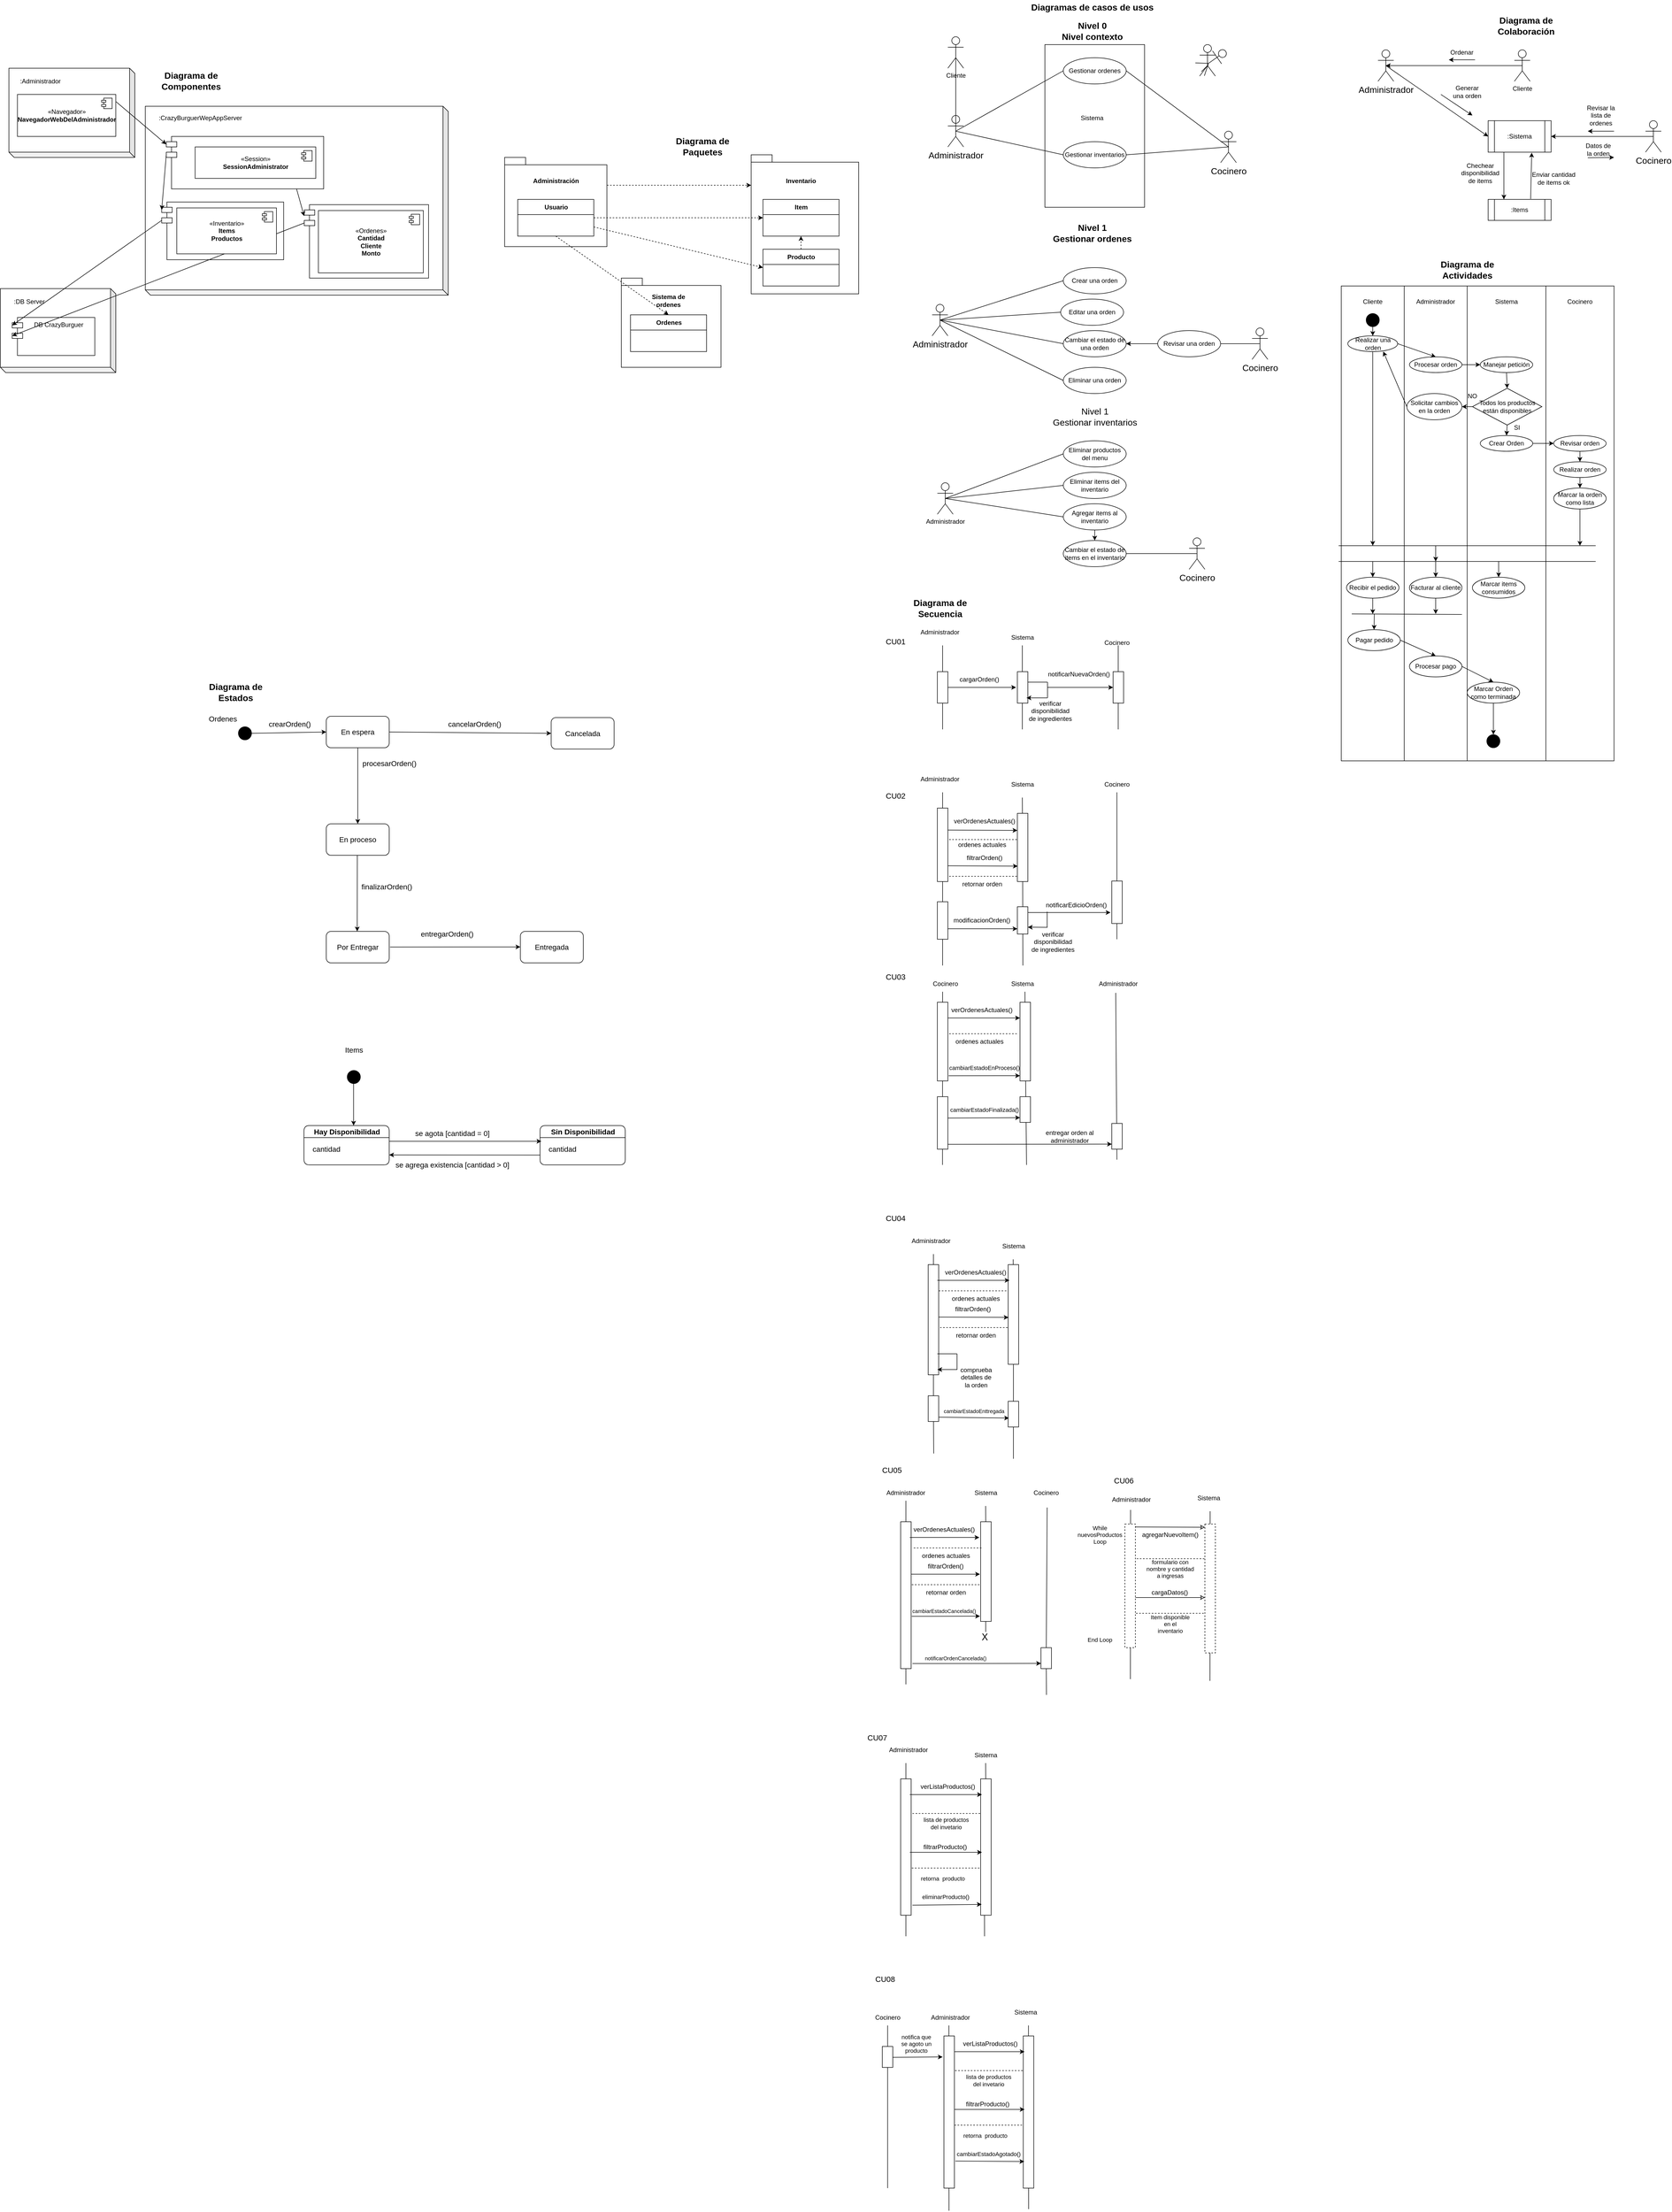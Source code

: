 <mxfile version="20.6.0" type="github">
  <diagram id="Mvv-CkHV8eBTjIygVmUQ" name="Página-1">
    <mxGraphModel dx="2800" dy="655" grid="1" gridSize="10" guides="1" tooltips="1" connect="1" arrows="1" fold="1" page="1" pageScale="1" pageWidth="1654" pageHeight="1169" math="0" shadow="0">
      <root>
        <mxCell id="0" />
        <mxCell id="1" parent="0" />
        <mxCell id="UpwqC_UzqwxkbMX54tGP-35" value="" style="shape=cube;whiteSpace=wrap;html=1;boundedLbl=1;backgroundOutline=1;darkOpacity=0.05;darkOpacity2=0.1;size=10;rotation=-180;" vertex="1" parent="1">
          <mxGeometry x="-1636.25" y="600" width="220" height="160" as="geometry" />
        </mxCell>
        <mxCell id="UpwqC_UzqwxkbMX54tGP-25" value="&lt;p style=&quot;line-height: 120%;&quot;&gt;&lt;br&gt;&lt;/p&gt;" style="shape=folder;fontStyle=1;spacingTop=10;tabWidth=40;tabHeight=14;tabPosition=left;html=1;align=center;" vertex="1" parent="1">
          <mxGeometry x="-452.5" y="580" width="190" height="170" as="geometry" />
        </mxCell>
        <mxCell id="gCqEEP28M4WdG7ceTI0u-105" value="" style="rounded=0;whiteSpace=wrap;html=1;" parent="1" vertex="1">
          <mxGeometry x="1160" y="595" width="150" height="905" as="geometry" />
        </mxCell>
        <mxCell id="gCqEEP28M4WdG7ceTI0u-104" value="" style="rounded=0;whiteSpace=wrap;html=1;" parent="1" vertex="1">
          <mxGeometry x="1040" y="595" width="120" height="905" as="geometry" />
        </mxCell>
        <mxCell id="gCqEEP28M4WdG7ceTI0u-46" value="" style="rounded=0;whiteSpace=wrap;html=1;" parent="1" vertex="1">
          <mxGeometry x="1310" y="595" width="130" height="905" as="geometry" />
        </mxCell>
        <mxCell id="gCqEEP28M4WdG7ceTI0u-43" value="" style="rounded=0;whiteSpace=wrap;html=1;" parent="1" vertex="1">
          <mxGeometry x="920" y="595" width="120" height="905" as="geometry" />
        </mxCell>
        <mxCell id="_zywTkkiE6WR-aAjTpFu-1" value="" style="rounded=0;whiteSpace=wrap;html=1;" parent="1" vertex="1">
          <mxGeometry x="355" y="135" width="190" height="310" as="geometry" />
        </mxCell>
        <mxCell id="_zywTkkiE6WR-aAjTpFu-2" value="Gestionar ordenes" style="ellipse;whiteSpace=wrap;html=1;" parent="1" vertex="1">
          <mxGeometry x="390" y="160" width="120" height="50" as="geometry" />
        </mxCell>
        <mxCell id="_zywTkkiE6WR-aAjTpFu-3" value="&lt;font style=&quot;font-size: 17px;&quot;&gt;Diagramas de casos de usos&lt;/font&gt;" style="text;html=1;align=center;verticalAlign=middle;resizable=0;points=[];autosize=1;strokeColor=none;fillColor=none;fontStyle=1" parent="1" vertex="1">
          <mxGeometry x="315" y="50" width="260" height="30" as="geometry" />
        </mxCell>
        <mxCell id="_zywTkkiE6WR-aAjTpFu-4" value="&lt;b&gt;Nivel 0&lt;br&gt;Nivel contexto&lt;/b&gt;" style="text;html=1;align=center;verticalAlign=middle;resizable=0;points=[];autosize=1;strokeColor=none;fillColor=none;fontSize=17;" parent="1" vertex="1">
          <mxGeometry x="375" y="85" width="140" height="50" as="geometry" />
        </mxCell>
        <mxCell id="_zywTkkiE6WR-aAjTpFu-5" value="Cocinero" style="shape=umlActor;verticalLabelPosition=bottom;verticalAlign=top;html=1;outlineConnect=0;fontSize=17;" parent="1" vertex="1">
          <mxGeometry x="690" y="300" width="30" height="60" as="geometry" />
        </mxCell>
        <mxCell id="_zywTkkiE6WR-aAjTpFu-6" value="" style="endArrow=none;html=1;rounded=0;fontSize=17;entryX=1;entryY=0.5;entryDx=0;entryDy=0;exitX=0.5;exitY=0.5;exitDx=0;exitDy=0;exitPerimeter=0;" parent="1" source="_zywTkkiE6WR-aAjTpFu-5" target="_zywTkkiE6WR-aAjTpFu-2" edge="1">
          <mxGeometry width="50" height="50" relative="1" as="geometry">
            <mxPoint x="390" y="410" as="sourcePoint" />
            <mxPoint x="505" y="245" as="targetPoint" />
          </mxGeometry>
        </mxCell>
        <mxCell id="_zywTkkiE6WR-aAjTpFu-7" value="Administrador" style="shape=umlActor;verticalLabelPosition=bottom;verticalAlign=top;html=1;outlineConnect=0;fontSize=17;" parent="1" vertex="1">
          <mxGeometry x="170" y="270" width="30" height="60" as="geometry" />
        </mxCell>
        <mxCell id="_zywTkkiE6WR-aAjTpFu-8" value="" style="endArrow=none;html=1;rounded=0;fontSize=17;entryX=0.5;entryY=0.5;entryDx=0;entryDy=0;entryPerimeter=0;exitX=0;exitY=0.5;exitDx=0;exitDy=0;" parent="1" source="_zywTkkiE6WR-aAjTpFu-2" target="_zywTkkiE6WR-aAjTpFu-7" edge="1">
          <mxGeometry width="50" height="50" relative="1" as="geometry">
            <mxPoint x="390" y="410" as="sourcePoint" />
            <mxPoint x="440" y="360" as="targetPoint" />
          </mxGeometry>
        </mxCell>
        <mxCell id="_zywTkkiE6WR-aAjTpFu-9" value="Gestionar inventarios" style="ellipse;whiteSpace=wrap;html=1;" parent="1" vertex="1">
          <mxGeometry x="390" y="320" width="120" height="50" as="geometry" />
        </mxCell>
        <mxCell id="_zywTkkiE6WR-aAjTpFu-10" value="" style="endArrow=none;html=1;rounded=0;fontSize=17;entryX=0.5;entryY=0.5;entryDx=0;entryDy=0;entryPerimeter=0;exitX=1;exitY=0.5;exitDx=0;exitDy=0;" parent="1" source="_zywTkkiE6WR-aAjTpFu-9" target="_zywTkkiE6WR-aAjTpFu-5" edge="1">
          <mxGeometry width="50" height="50" relative="1" as="geometry">
            <mxPoint x="390" y="400" as="sourcePoint" />
            <mxPoint x="440" y="350" as="targetPoint" />
          </mxGeometry>
        </mxCell>
        <mxCell id="_zywTkkiE6WR-aAjTpFu-11" value="&lt;b&gt;Nivel 1&lt;br&gt;Gestionar ordenes&lt;/b&gt;" style="text;html=1;align=center;verticalAlign=middle;resizable=0;points=[];autosize=1;strokeColor=none;fillColor=none;fontSize=17;" parent="1" vertex="1">
          <mxGeometry x="360" y="470" width="170" height="50" as="geometry" />
        </mxCell>
        <mxCell id="_zywTkkiE6WR-aAjTpFu-12" value="Crear una orden" style="ellipse;whiteSpace=wrap;html=1;" parent="1" vertex="1">
          <mxGeometry x="390" y="560" width="120" height="50" as="geometry" />
        </mxCell>
        <mxCell id="_zywTkkiE6WR-aAjTpFu-13" value="Editar una orden" style="ellipse;whiteSpace=wrap;html=1;" parent="1" vertex="1">
          <mxGeometry x="385" y="620" width="120" height="50" as="geometry" />
        </mxCell>
        <mxCell id="_zywTkkiE6WR-aAjTpFu-14" value="Cambiar el estado de una orden" style="ellipse;whiteSpace=wrap;html=1;" parent="1" vertex="1">
          <mxGeometry x="390" y="680" width="120" height="50" as="geometry" />
        </mxCell>
        <mxCell id="_zywTkkiE6WR-aAjTpFu-15" value="Eliminar una orden" style="ellipse;whiteSpace=wrap;html=1;" parent="1" vertex="1">
          <mxGeometry x="390" y="750" width="120" height="50" as="geometry" />
        </mxCell>
        <mxCell id="_zywTkkiE6WR-aAjTpFu-16" value="Administrador" style="shape=umlActor;verticalLabelPosition=bottom;verticalAlign=top;html=1;outlineConnect=0;fontSize=17;" parent="1" vertex="1">
          <mxGeometry x="140" y="630" width="30" height="60" as="geometry" />
        </mxCell>
        <mxCell id="_zywTkkiE6WR-aAjTpFu-17" value="Revisar una orden" style="ellipse;whiteSpace=wrap;html=1;" parent="1" vertex="1">
          <mxGeometry x="570" y="680" width="120" height="50" as="geometry" />
        </mxCell>
        <mxCell id="_zywTkkiE6WR-aAjTpFu-18" value="" style="endArrow=none;html=1;rounded=0;fontSize=17;entryX=0.5;entryY=0.5;entryDx=0;entryDy=0;entryPerimeter=0;exitX=0;exitY=0.5;exitDx=0;exitDy=0;" parent="1" source="_zywTkkiE6WR-aAjTpFu-13" target="_zywTkkiE6WR-aAjTpFu-16" edge="1">
          <mxGeometry width="50" height="50" relative="1" as="geometry">
            <mxPoint x="530" y="740" as="sourcePoint" />
            <mxPoint x="580" y="690" as="targetPoint" />
          </mxGeometry>
        </mxCell>
        <mxCell id="_zywTkkiE6WR-aAjTpFu-19" value="" style="endArrow=none;html=1;rounded=0;fontSize=17;entryX=0.5;entryY=0.5;entryDx=0;entryDy=0;entryPerimeter=0;exitX=0;exitY=0.5;exitDx=0;exitDy=0;" parent="1" source="_zywTkkiE6WR-aAjTpFu-12" target="_zywTkkiE6WR-aAjTpFu-16" edge="1">
          <mxGeometry width="50" height="50" relative="1" as="geometry">
            <mxPoint x="390" y="630" as="sourcePoint" />
            <mxPoint x="440" y="580" as="targetPoint" />
          </mxGeometry>
        </mxCell>
        <mxCell id="_zywTkkiE6WR-aAjTpFu-20" value="" style="endArrow=none;html=1;rounded=0;fontSize=17;exitX=0.5;exitY=0.5;exitDx=0;exitDy=0;exitPerimeter=0;entryX=0;entryY=0.5;entryDx=0;entryDy=0;" parent="1" source="_zywTkkiE6WR-aAjTpFu-16" target="_zywTkkiE6WR-aAjTpFu-14" edge="1">
          <mxGeometry width="50" height="50" relative="1" as="geometry">
            <mxPoint x="390" y="630" as="sourcePoint" />
            <mxPoint x="440" y="580" as="targetPoint" />
          </mxGeometry>
        </mxCell>
        <mxCell id="_zywTkkiE6WR-aAjTpFu-21" value="" style="endArrow=none;html=1;rounded=0;fontSize=17;exitX=0;exitY=0.5;exitDx=0;exitDy=0;entryX=0.5;entryY=0.5;entryDx=0;entryDy=0;entryPerimeter=0;" parent="1" source="_zywTkkiE6WR-aAjTpFu-15" target="_zywTkkiE6WR-aAjTpFu-16" edge="1">
          <mxGeometry width="50" height="50" relative="1" as="geometry">
            <mxPoint x="390" y="630" as="sourcePoint" />
            <mxPoint x="440" y="580" as="targetPoint" />
          </mxGeometry>
        </mxCell>
        <mxCell id="_zywTkkiE6WR-aAjTpFu-22" value="Cocinero" style="shape=umlActor;verticalLabelPosition=bottom;verticalAlign=top;html=1;outlineConnect=0;fontSize=17;" parent="1" vertex="1">
          <mxGeometry x="750" y="675" width="30" height="60" as="geometry" />
        </mxCell>
        <mxCell id="_zywTkkiE6WR-aAjTpFu-23" value="" style="endArrow=none;html=1;rounded=0;fontSize=17;exitX=0.5;exitY=0.5;exitDx=0;exitDy=0;exitPerimeter=0;entryX=1;entryY=0.5;entryDx=0;entryDy=0;" parent="1" source="_zywTkkiE6WR-aAjTpFu-22" target="_zywTkkiE6WR-aAjTpFu-17" edge="1">
          <mxGeometry width="50" height="50" relative="1" as="geometry">
            <mxPoint x="-190" y="830" as="sourcePoint" />
            <mxPoint x="-140" y="780" as="targetPoint" />
          </mxGeometry>
        </mxCell>
        <mxCell id="_zywTkkiE6WR-aAjTpFu-24" value="Nivel 1&lt;br&gt;Gestionar inventarios" style="text;html=1;align=center;verticalAlign=middle;resizable=0;points=[];autosize=1;strokeColor=none;fillColor=none;fontSize=17;" parent="1" vertex="1">
          <mxGeometry x="360" y="820" width="180" height="50" as="geometry" />
        </mxCell>
        <mxCell id="_zywTkkiE6WR-aAjTpFu-25" style="edgeStyle=orthogonalEdgeStyle;rounded=0;orthogonalLoop=1;jettySize=auto;html=1;exitX=0.5;exitY=1;exitDx=0;exitDy=0;entryX=0.5;entryY=0;entryDx=0;entryDy=0;" parent="1" source="_zywTkkiE6WR-aAjTpFu-26" target="_zywTkkiE6WR-aAjTpFu-28" edge="1">
          <mxGeometry relative="1" as="geometry" />
        </mxCell>
        <mxCell id="_zywTkkiE6WR-aAjTpFu-26" value="Agregar items al inventario" style="ellipse;whiteSpace=wrap;html=1;" parent="1" vertex="1">
          <mxGeometry x="390" y="1010" width="120" height="50" as="geometry" />
        </mxCell>
        <mxCell id="_zywTkkiE6WR-aAjTpFu-27" value="Eliminar items del inventario" style="ellipse;whiteSpace=wrap;html=1;" parent="1" vertex="1">
          <mxGeometry x="390" y="950" width="120" height="50" as="geometry" />
        </mxCell>
        <mxCell id="_zywTkkiE6WR-aAjTpFu-28" value="Cambiar el estado de items en el inventario" style="ellipse;whiteSpace=wrap;html=1;" parent="1" vertex="1">
          <mxGeometry x="390" y="1080" width="120" height="50" as="geometry" />
        </mxCell>
        <mxCell id="_zywTkkiE6WR-aAjTpFu-29" value="Cocinero" style="shape=umlActor;verticalLabelPosition=bottom;verticalAlign=top;html=1;outlineConnect=0;fontSize=17;" parent="1" vertex="1">
          <mxGeometry x="630" y="1075" width="30" height="60" as="geometry" />
        </mxCell>
        <mxCell id="_zywTkkiE6WR-aAjTpFu-30" value="" style="endArrow=none;html=1;rounded=0;fontSize=17;entryX=0.5;entryY=0.5;entryDx=0;entryDy=0;entryPerimeter=0;exitX=1;exitY=0.5;exitDx=0;exitDy=0;" parent="1" source="_zywTkkiE6WR-aAjTpFu-28" target="_zywTkkiE6WR-aAjTpFu-29" edge="1">
          <mxGeometry width="50" height="50" relative="1" as="geometry">
            <mxPoint x="390" y="1110" as="sourcePoint" />
            <mxPoint x="440" y="1060" as="targetPoint" />
          </mxGeometry>
        </mxCell>
        <mxCell id="_zywTkkiE6WR-aAjTpFu-31" value="Administrador" style="shape=umlActor;verticalLabelPosition=bottom;verticalAlign=top;html=1;outlineConnect=0;" parent="1" vertex="1">
          <mxGeometry x="150" y="970" width="30" height="60" as="geometry" />
        </mxCell>
        <mxCell id="_zywTkkiE6WR-aAjTpFu-32" value="" style="endArrow=none;html=1;rounded=0;fontSize=17;exitX=0.5;exitY=0.5;exitDx=0;exitDy=0;exitPerimeter=0;entryX=0;entryY=0.5;entryDx=0;entryDy=0;" parent="1" source="_zywTkkiE6WR-aAjTpFu-31" target="_zywTkkiE6WR-aAjTpFu-26" edge="1">
          <mxGeometry width="50" height="50" relative="1" as="geometry">
            <mxPoint x="390" y="990" as="sourcePoint" />
            <mxPoint x="440" y="940" as="targetPoint" />
          </mxGeometry>
        </mxCell>
        <mxCell id="_zywTkkiE6WR-aAjTpFu-33" value="" style="endArrow=none;html=1;rounded=0;fontSize=17;exitX=0.5;exitY=0.5;exitDx=0;exitDy=0;exitPerimeter=0;entryX=0;entryY=0.5;entryDx=0;entryDy=0;" parent="1" source="_zywTkkiE6WR-aAjTpFu-31" target="_zywTkkiE6WR-aAjTpFu-27" edge="1">
          <mxGeometry width="50" height="50" relative="1" as="geometry">
            <mxPoint x="390" y="990" as="sourcePoint" />
            <mxPoint x="440" y="940" as="targetPoint" />
          </mxGeometry>
        </mxCell>
        <mxCell id="_zywTkkiE6WR-aAjTpFu-34" value="" style="endArrow=none;html=1;rounded=0;fontSize=17;entryX=0.5;entryY=0.5;entryDx=0;entryDy=0;entryPerimeter=0;exitX=0;exitY=0.5;exitDx=0;exitDy=0;" parent="1" source="_zywTkkiE6WR-aAjTpFu-9" target="_zywTkkiE6WR-aAjTpFu-7" edge="1">
          <mxGeometry width="50" height="50" relative="1" as="geometry">
            <mxPoint x="710" y="380" as="sourcePoint" />
            <mxPoint x="760" y="330" as="targetPoint" />
          </mxGeometry>
        </mxCell>
        <mxCell id="_zywTkkiE6WR-aAjTpFu-35" value="" style="shape=umlActor;verticalLabelPosition=bottom;verticalAlign=top;html=1;outlineConnect=0;fontSize=17;" parent="1" vertex="1">
          <mxGeometry x="650" y="135" width="30" height="60" as="geometry" />
        </mxCell>
        <mxCell id="_zywTkkiE6WR-aAjTpFu-36" value="" style="shape=umlActor;verticalLabelPosition=bottom;verticalAlign=top;html=1;outlineConnect=0;fontSize=17;rotation=55;" parent="1" vertex="1">
          <mxGeometry x="660" y="135" width="30" height="60" as="geometry" />
        </mxCell>
        <mxCell id="_zywTkkiE6WR-aAjTpFu-37" value="" style="endArrow=none;html=1;rounded=0;fontSize=17;" parent="1" target="_zywTkkiE6WR-aAjTpFu-36" edge="1">
          <mxGeometry width="50" height="50" relative="1" as="geometry">
            <mxPoint x="665" y="175" as="sourcePoint" />
            <mxPoint x="715" y="125" as="targetPoint" />
          </mxGeometry>
        </mxCell>
        <mxCell id="_zywTkkiE6WR-aAjTpFu-38" value="" style="endArrow=classic;html=1;rounded=0;entryX=1;entryY=0.5;entryDx=0;entryDy=0;exitX=0;exitY=0.5;exitDx=0;exitDy=0;" parent="1" source="_zywTkkiE6WR-aAjTpFu-17" target="_zywTkkiE6WR-aAjTpFu-14" edge="1">
          <mxGeometry width="50" height="50" relative="1" as="geometry">
            <mxPoint x="430" y="810" as="sourcePoint" />
            <mxPoint x="480" y="760" as="targetPoint" />
          </mxGeometry>
        </mxCell>
        <mxCell id="yURPwCpg9gICH0MFoex7-2" value="Administrador" style="shape=umlActor;verticalLabelPosition=bottom;verticalAlign=top;html=1;outlineConnect=0;fontSize=17;" parent="1" vertex="1">
          <mxGeometry x="990" y="145" width="30" height="60" as="geometry" />
        </mxCell>
        <mxCell id="yURPwCpg9gICH0MFoex7-3" value="Cliente" style="shape=umlActor;verticalLabelPosition=bottom;verticalAlign=top;html=1;outlineConnect=0;" parent="1" vertex="1">
          <mxGeometry x="1250" y="145" width="30" height="60" as="geometry" />
        </mxCell>
        <mxCell id="yURPwCpg9gICH0MFoex7-6" value="" style="endArrow=classic;html=1;rounded=0;exitX=0.5;exitY=0.5;exitDx=0;exitDy=0;exitPerimeter=0;entryX=0.5;entryY=0.5;entryDx=0;entryDy=0;entryPerimeter=0;" parent="1" source="yURPwCpg9gICH0MFoex7-3" target="yURPwCpg9gICH0MFoex7-2" edge="1">
          <mxGeometry width="50" height="50" relative="1" as="geometry">
            <mxPoint x="1220" y="160" as="sourcePoint" />
            <mxPoint x="1270" y="110" as="targetPoint" />
          </mxGeometry>
        </mxCell>
        <mxCell id="yURPwCpg9gICH0MFoex7-7" value="" style="endArrow=classic;html=1;rounded=0;" parent="1" edge="1">
          <mxGeometry width="50" height="50" relative="1" as="geometry">
            <mxPoint x="1175" y="164" as="sourcePoint" />
            <mxPoint x="1125" y="164" as="targetPoint" />
          </mxGeometry>
        </mxCell>
        <mxCell id="yURPwCpg9gICH0MFoex7-9" value="Ordenar" style="text;html=1;strokeColor=none;fillColor=none;align=center;verticalAlign=middle;whiteSpace=wrap;rounded=0;" parent="1" vertex="1">
          <mxGeometry x="1120" y="135" width="60" height="30" as="geometry" />
        </mxCell>
        <mxCell id="yURPwCpg9gICH0MFoex7-10" value=":Sistema" style="shape=process;whiteSpace=wrap;html=1;backgroundOutline=1;" parent="1" vertex="1">
          <mxGeometry x="1200" y="280" width="120" height="60" as="geometry" />
        </mxCell>
        <mxCell id="yURPwCpg9gICH0MFoex7-11" value="" style="endArrow=classic;html=1;rounded=0;exitX=0.5;exitY=0.5;exitDx=0;exitDy=0;exitPerimeter=0;entryX=0;entryY=0.5;entryDx=0;entryDy=0;" parent="1" source="yURPwCpg9gICH0MFoex7-2" target="yURPwCpg9gICH0MFoex7-10" edge="1">
          <mxGeometry width="50" height="50" relative="1" as="geometry">
            <mxPoint x="1130" y="255" as="sourcePoint" />
            <mxPoint x="1180" y="205" as="targetPoint" />
          </mxGeometry>
        </mxCell>
        <mxCell id="yURPwCpg9gICH0MFoex7-12" value="Generar una orden" style="text;html=1;strokeColor=none;fillColor=none;align=center;verticalAlign=middle;whiteSpace=wrap;rounded=0;rotation=0;" parent="1" vertex="1">
          <mxGeometry x="1130" y="210" width="60" height="30" as="geometry" />
        </mxCell>
        <mxCell id="yURPwCpg9gICH0MFoex7-13" value="" style="endArrow=classic;html=1;rounded=0;" parent="1" edge="1">
          <mxGeometry width="50" height="50" relative="1" as="geometry">
            <mxPoint x="1110" y="230" as="sourcePoint" />
            <mxPoint x="1170" y="270" as="targetPoint" />
          </mxGeometry>
        </mxCell>
        <mxCell id="yURPwCpg9gICH0MFoex7-16" value="Cocinero" style="shape=umlActor;verticalLabelPosition=bottom;verticalAlign=top;html=1;outlineConnect=0;fontSize=17;" parent="1" vertex="1">
          <mxGeometry x="1500" y="280" width="30" height="60" as="geometry" />
        </mxCell>
        <mxCell id="yURPwCpg9gICH0MFoex7-17" value="Sistema" style="text;html=1;strokeColor=none;fillColor=none;align=center;verticalAlign=middle;whiteSpace=wrap;rounded=0;" parent="1" vertex="1">
          <mxGeometry x="415" y="260" width="60" height="30" as="geometry" />
        </mxCell>
        <mxCell id="yURPwCpg9gICH0MFoex7-18" value="" style="endArrow=classic;html=1;rounded=0;entryX=1;entryY=0.5;entryDx=0;entryDy=0;exitX=0.5;exitY=0.5;exitDx=0;exitDy=0;exitPerimeter=0;" parent="1" source="yURPwCpg9gICH0MFoex7-16" target="yURPwCpg9gICH0MFoex7-10" edge="1">
          <mxGeometry width="50" height="50" relative="1" as="geometry">
            <mxPoint x="1450" y="330" as="sourcePoint" />
            <mxPoint x="1500" y="280" as="targetPoint" />
          </mxGeometry>
        </mxCell>
        <mxCell id="yURPwCpg9gICH0MFoex7-19" value="Revisar la lista de ordenes" style="text;html=1;strokeColor=none;fillColor=none;align=center;verticalAlign=middle;whiteSpace=wrap;rounded=0;" parent="1" vertex="1">
          <mxGeometry x="1380" y="250" width="70" height="40" as="geometry" />
        </mxCell>
        <mxCell id="yURPwCpg9gICH0MFoex7-20" value="" style="endArrow=classic;html=1;rounded=0;" parent="1" edge="1">
          <mxGeometry width="50" height="50" relative="1" as="geometry">
            <mxPoint x="1440" y="300" as="sourcePoint" />
            <mxPoint x="1390" y="300" as="targetPoint" />
          </mxGeometry>
        </mxCell>
        <mxCell id="yURPwCpg9gICH0MFoex7-22" value="" style="endArrow=classic;html=1;rounded=0;startArrow=none;" parent="1" edge="1">
          <mxGeometry width="50" height="50" relative="1" as="geometry">
            <mxPoint x="1390" y="350.5" as="sourcePoint" />
            <mxPoint x="1440" y="350" as="targetPoint" />
          </mxGeometry>
        </mxCell>
        <mxCell id="yURPwCpg9gICH0MFoex7-23" value="Datos de la orden" style="text;html=1;strokeColor=none;fillColor=none;align=center;verticalAlign=middle;whiteSpace=wrap;rounded=0;" parent="1" vertex="1">
          <mxGeometry x="1380" y="320" width="60" height="30" as="geometry" />
        </mxCell>
        <mxCell id="yURPwCpg9gICH0MFoex7-25" value="Eliminar productos del menu" style="ellipse;whiteSpace=wrap;html=1;" parent="1" vertex="1">
          <mxGeometry x="390" y="890" width="120" height="50" as="geometry" />
        </mxCell>
        <mxCell id="yURPwCpg9gICH0MFoex7-26" value="" style="endArrow=none;html=1;rounded=0;fontSize=17;exitX=0.5;exitY=0.5;exitDx=0;exitDy=0;exitPerimeter=0;entryX=0;entryY=0.5;entryDx=0;entryDy=0;" parent="1" source="_zywTkkiE6WR-aAjTpFu-31" target="yURPwCpg9gICH0MFoex7-25" edge="1">
          <mxGeometry width="50" height="50" relative="1" as="geometry">
            <mxPoint x="180" y="965" as="sourcePoint" />
            <mxPoint x="405" y="940" as="targetPoint" />
          </mxGeometry>
        </mxCell>
        <mxCell id="yURPwCpg9gICH0MFoex7-27" value=":Items" style="shape=process;whiteSpace=wrap;html=1;backgroundOutline=1;" parent="1" vertex="1">
          <mxGeometry x="1200" y="430" width="120" height="40" as="geometry" />
        </mxCell>
        <mxCell id="yURPwCpg9gICH0MFoex7-28" value="" style="endArrow=classic;html=1;rounded=0;entryX=0.25;entryY=0;entryDx=0;entryDy=0;exitX=0.25;exitY=1;exitDx=0;exitDy=0;" parent="1" source="yURPwCpg9gICH0MFoex7-10" target="yURPwCpg9gICH0MFoex7-27" edge="1">
          <mxGeometry width="50" height="50" relative="1" as="geometry">
            <mxPoint x="1230" y="350" as="sourcePoint" />
            <mxPoint x="1170" y="360" as="targetPoint" />
          </mxGeometry>
        </mxCell>
        <mxCell id="yURPwCpg9gICH0MFoex7-29" value="" style="endArrow=classic;html=1;rounded=0;exitX=0.675;exitY=-0.025;exitDx=0;exitDy=0;exitPerimeter=0;entryX=0.692;entryY=1.017;entryDx=0;entryDy=0;entryPerimeter=0;" parent="1" source="yURPwCpg9gICH0MFoex7-27" target="yURPwCpg9gICH0MFoex7-10" edge="1">
          <mxGeometry width="50" height="50" relative="1" as="geometry">
            <mxPoint x="1290" y="410" as="sourcePoint" />
            <mxPoint x="1290" y="350" as="targetPoint" />
          </mxGeometry>
        </mxCell>
        <mxCell id="yURPwCpg9gICH0MFoex7-30" value="Chechear disponibilidad de items" style="text;html=1;strokeColor=none;fillColor=none;align=center;verticalAlign=middle;whiteSpace=wrap;rounded=0;rotation=0;" parent="1" vertex="1">
          <mxGeometry x="1140" y="360" width="90" height="40" as="geometry" />
        </mxCell>
        <mxCell id="yURPwCpg9gICH0MFoex7-31" value="Enviar cantidad de items ok" style="text;html=1;strokeColor=none;fillColor=none;align=center;verticalAlign=middle;whiteSpace=wrap;rounded=0;rotation=0;" parent="1" vertex="1">
          <mxGeometry x="1280" y="370" width="90" height="40" as="geometry" />
        </mxCell>
        <mxCell id="yURPwCpg9gICH0MFoex7-37" value="Administrador" style="text;html=1;strokeColor=none;fillColor=none;align=center;verticalAlign=middle;whiteSpace=wrap;rounded=0;" parent="1" vertex="1">
          <mxGeometry x="1070" y="610" width="60" height="30" as="geometry" />
        </mxCell>
        <mxCell id="yURPwCpg9gICH0MFoex7-38" value="Sistema" style="text;html=1;strokeColor=none;fillColor=none;align=center;verticalAlign=middle;whiteSpace=wrap;rounded=0;" parent="1" vertex="1">
          <mxGeometry x="1205" y="610" width="60" height="30" as="geometry" />
        </mxCell>
        <mxCell id="yURPwCpg9gICH0MFoex7-39" value="Cocinero" style="text;html=1;strokeColor=none;fillColor=none;align=center;verticalAlign=middle;whiteSpace=wrap;rounded=0;" parent="1" vertex="1">
          <mxGeometry x="1345" y="610" width="60" height="30" as="geometry" />
        </mxCell>
        <mxCell id="yURPwCpg9gICH0MFoex7-41" value="" style="ellipse;whiteSpace=wrap;html=1;aspect=fixed;strokeColor=#000000;fillColor=#000000;" parent="1" vertex="1">
          <mxGeometry x="967.5" y="647.5" width="25" height="25" as="geometry" />
        </mxCell>
        <mxCell id="yURPwCpg9gICH0MFoex7-43" value="Cliente" style="text;html=1;strokeColor=none;fillColor=none;align=center;verticalAlign=middle;whiteSpace=wrap;rounded=0;" parent="1" vertex="1">
          <mxGeometry x="950" y="610" width="60" height="30" as="geometry" />
        </mxCell>
        <mxCell id="yURPwCpg9gICH0MFoex7-45" value="Realizar una orden" style="ellipse;whiteSpace=wrap;html=1;strokeColor=#000000;fillColor=#FFFFFF;" parent="1" vertex="1">
          <mxGeometry x="932.5" y="690" width="95" height="30" as="geometry" />
        </mxCell>
        <mxCell id="yURPwCpg9gICH0MFoex7-46" value="" style="endArrow=classic;html=1;rounded=0;exitX=0.5;exitY=1;exitDx=0;exitDy=0;entryX=0.5;entryY=0;entryDx=0;entryDy=0;" parent="1" source="yURPwCpg9gICH0MFoex7-41" target="yURPwCpg9gICH0MFoex7-45" edge="1">
          <mxGeometry width="50" height="50" relative="1" as="geometry">
            <mxPoint x="1170" y="770" as="sourcePoint" />
            <mxPoint x="1220" y="720" as="targetPoint" />
          </mxGeometry>
        </mxCell>
        <mxCell id="yURPwCpg9gICH0MFoex7-47" value="Procesar orden" style="ellipse;whiteSpace=wrap;html=1;strokeColor=#000000;fillColor=#FFFFFF;" parent="1" vertex="1">
          <mxGeometry x="1050" y="730" width="100" height="30" as="geometry" />
        </mxCell>
        <mxCell id="yURPwCpg9gICH0MFoex7-49" value="Diagrama de Actividades" style="text;html=1;strokeColor=none;fillColor=none;align=center;verticalAlign=middle;whiteSpace=wrap;rounded=0;fontSize=17;fontStyle=1" parent="1" vertex="1">
          <mxGeometry x="1087.5" y="545" width="145" height="40" as="geometry" />
        </mxCell>
        <mxCell id="yURPwCpg9gICH0MFoex7-50" value="Diagrama de Colaboración" style="text;html=1;strokeColor=none;fillColor=none;align=center;verticalAlign=middle;whiteSpace=wrap;rounded=0;fontSize=17;fontStyle=1" parent="1" vertex="1">
          <mxGeometry x="1200" y="80" width="145" height="40" as="geometry" />
        </mxCell>
        <mxCell id="yURPwCpg9gICH0MFoex7-51" value="Manejar petición" style="ellipse;whiteSpace=wrap;html=1;strokeColor=#000000;fillColor=#FFFFFF;" parent="1" vertex="1">
          <mxGeometry x="1185" y="730" width="100" height="30" as="geometry" />
        </mxCell>
        <mxCell id="yURPwCpg9gICH0MFoex7-52" value="Crear Orden" style="ellipse;whiteSpace=wrap;html=1;strokeColor=#000000;fillColor=#FFFFFF;" parent="1" vertex="1">
          <mxGeometry x="1185" y="880" width="100" height="30" as="geometry" />
        </mxCell>
        <mxCell id="yURPwCpg9gICH0MFoex7-53" value="" style="endArrow=classic;html=1;rounded=0;fontSize=17;exitX=1;exitY=0.5;exitDx=0;exitDy=0;entryX=0.5;entryY=0;entryDx=0;entryDy=0;" parent="1" source="yURPwCpg9gICH0MFoex7-45" target="yURPwCpg9gICH0MFoex7-47" edge="1">
          <mxGeometry width="50" height="50" relative="1" as="geometry">
            <mxPoint x="1170" y="740" as="sourcePoint" />
            <mxPoint x="1220" y="690" as="targetPoint" />
          </mxGeometry>
        </mxCell>
        <mxCell id="yURPwCpg9gICH0MFoex7-54" value="" style="endArrow=classic;html=1;rounded=0;fontSize=17;exitX=1;exitY=0.5;exitDx=0;exitDy=0;entryX=0;entryY=0.5;entryDx=0;entryDy=0;" parent="1" source="yURPwCpg9gICH0MFoex7-47" target="yURPwCpg9gICH0MFoex7-51" edge="1">
          <mxGeometry width="50" height="50" relative="1" as="geometry">
            <mxPoint x="1183.75" y="750" as="sourcePoint" />
            <mxPoint x="1256.25" y="775" as="targetPoint" />
          </mxGeometry>
        </mxCell>
        <mxCell id="yPejEaLQowCEv5QE1uj0-1" value="" style="endArrow=none;html=1;rounded=0;startArrow=none;" parent="1" source="yPejEaLQowCEv5QE1uj0-10" edge="1">
          <mxGeometry width="50" height="50" relative="1" as="geometry">
            <mxPoint x="160" y="1440" as="sourcePoint" />
            <mxPoint x="160" y="1280" as="targetPoint" />
          </mxGeometry>
        </mxCell>
        <mxCell id="gCqEEP28M4WdG7ceTI0u-1" value="Cliente" style="shape=umlActor;verticalLabelPosition=bottom;verticalAlign=top;html=1;outlineConnect=0;" parent="1" vertex="1">
          <mxGeometry x="170" y="120" width="30" height="60" as="geometry" />
        </mxCell>
        <mxCell id="yPejEaLQowCEv5QE1uj0-2" value="" style="endArrow=none;html=1;rounded=0;" parent="1" edge="1">
          <mxGeometry width="50" height="50" relative="1" as="geometry">
            <mxPoint x="312" y="1440" as="sourcePoint" />
            <mxPoint x="312" y="1280" as="targetPoint" />
          </mxGeometry>
        </mxCell>
        <mxCell id="gCqEEP28M4WdG7ceTI0u-4" value="" style="endArrow=none;html=1;rounded=0;exitX=0.5;exitY=0.5;exitDx=0;exitDy=0;exitPerimeter=0;entryX=0.5;entryY=0.5;entryDx=0;entryDy=0;entryPerimeter=0;" parent="1" source="_zywTkkiE6WR-aAjTpFu-7" target="gCqEEP28M4WdG7ceTI0u-1" edge="1">
          <mxGeometry width="50" height="50" relative="1" as="geometry">
            <mxPoint x="120" y="280" as="sourcePoint" />
            <mxPoint x="170" y="230" as="targetPoint" />
          </mxGeometry>
        </mxCell>
        <mxCell id="yPejEaLQowCEv5QE1uj0-3" value="" style="endArrow=none;html=1;rounded=0;" parent="1" edge="1">
          <mxGeometry width="50" height="50" relative="1" as="geometry">
            <mxPoint x="494.76" y="1440" as="sourcePoint" />
            <mxPoint x="494.76" y="1280" as="targetPoint" />
          </mxGeometry>
        </mxCell>
        <mxCell id="gCqEEP28M4WdG7ceTI0u-7" value="Revisar orden" style="ellipse;whiteSpace=wrap;html=1;strokeColor=#000000;fillColor=#FFFFFF;" parent="1" vertex="1">
          <mxGeometry x="1325" y="880" width="100" height="30" as="geometry" />
        </mxCell>
        <mxCell id="yPejEaLQowCEv5QE1uj0-4" value="Administrador" style="text;html=1;strokeColor=none;fillColor=none;align=center;verticalAlign=middle;whiteSpace=wrap;rounded=0;" parent="1" vertex="1">
          <mxGeometry x="125" y="1240" width="60" height="30" as="geometry" />
        </mxCell>
        <mxCell id="gCqEEP28M4WdG7ceTI0u-8" value="" style="endArrow=classic;html=1;rounded=0;fontSize=17;exitX=1;exitY=0.5;exitDx=0;exitDy=0;entryX=0;entryY=0.5;entryDx=0;entryDy=0;" parent="1" source="yURPwCpg9gICH0MFoex7-52" target="gCqEEP28M4WdG7ceTI0u-7" edge="1">
          <mxGeometry width="50" height="50" relative="1" as="geometry">
            <mxPoint x="1230" y="780" as="sourcePoint" />
            <mxPoint x="1230" y="800" as="targetPoint" />
          </mxGeometry>
        </mxCell>
        <mxCell id="yPejEaLQowCEv5QE1uj0-5" value="" style="endArrow=classic;html=1;rounded=0;startArrow=none;exitX=1;exitY=0.5;exitDx=0;exitDy=0;" parent="1" source="yPejEaLQowCEv5QE1uj0-10" edge="1">
          <mxGeometry width="50" height="50" relative="1" as="geometry">
            <mxPoint x="180" y="1360" as="sourcePoint" />
            <mxPoint x="300" y="1360" as="targetPoint" />
          </mxGeometry>
        </mxCell>
        <mxCell id="gCqEEP28M4WdG7ceTI0u-10" value="" style="endArrow=classic;html=1;rounded=0;exitX=0.5;exitY=1;exitDx=0;exitDy=0;entryX=0.5;entryY=0;entryDx=0;entryDy=0;" parent="1" source="gCqEEP28M4WdG7ceTI0u-7" target="gCqEEP28M4WdG7ceTI0u-12" edge="1">
          <mxGeometry width="50" height="50" relative="1" as="geometry">
            <mxPoint x="1300" y="790" as="sourcePoint" />
            <mxPoint x="1340" y="870" as="targetPoint" />
          </mxGeometry>
        </mxCell>
        <mxCell id="yPejEaLQowCEv5QE1uj0-6" value="cargarOrden()" style="text;html=1;strokeColor=none;fillColor=none;align=center;verticalAlign=middle;whiteSpace=wrap;rounded=0;" parent="1" vertex="1">
          <mxGeometry x="200" y="1330" width="60" height="30" as="geometry" />
        </mxCell>
        <mxCell id="gCqEEP28M4WdG7ceTI0u-11" value="" style="endArrow=classic;html=1;rounded=0;exitX=0.5;exitY=1;exitDx=0;exitDy=0;" parent="1" source="yURPwCpg9gICH0MFoex7-45" edge="1">
          <mxGeometry width="50" height="50" relative="1" as="geometry">
            <mxPoint x="1300" y="790" as="sourcePoint" />
            <mxPoint x="980" y="1090" as="targetPoint" />
          </mxGeometry>
        </mxCell>
        <mxCell id="yPejEaLQowCEv5QE1uj0-7" value="Sistema" style="text;html=1;strokeColor=none;fillColor=none;align=center;verticalAlign=middle;whiteSpace=wrap;rounded=0;" parent="1" vertex="1">
          <mxGeometry x="180" y="1250" width="265" height="30" as="geometry" />
        </mxCell>
        <mxCell id="gCqEEP28M4WdG7ceTI0u-12" value="Realizar orden" style="ellipse;whiteSpace=wrap;html=1;strokeColor=#000000;fillColor=#FFFFFF;" parent="1" vertex="1">
          <mxGeometry x="1325" y="930" width="100" height="30" as="geometry" />
        </mxCell>
        <mxCell id="yPejEaLQowCEv5QE1uj0-8" value="" style="endArrow=classic;html=1;rounded=0;entryX=0;entryY=0.5;entryDx=0;entryDy=0;" parent="1" target="yPejEaLQowCEv5QE1uj0-77" edge="1">
          <mxGeometry width="50" height="50" relative="1" as="geometry">
            <mxPoint x="360" y="1360" as="sourcePoint" />
            <mxPoint x="480" y="1360" as="targetPoint" />
          </mxGeometry>
        </mxCell>
        <mxCell id="gCqEEP28M4WdG7ceTI0u-13" value="Marcar la orden como lista" style="ellipse;whiteSpace=wrap;html=1;strokeColor=#000000;fillColor=#FFFFFF;" parent="1" vertex="1">
          <mxGeometry x="1325" y="980" width="100" height="40" as="geometry" />
        </mxCell>
        <mxCell id="yPejEaLQowCEv5QE1uj0-9" value="Cocinero" style="text;html=1;strokeColor=none;fillColor=none;align=center;verticalAlign=middle;whiteSpace=wrap;rounded=0;" parent="1" vertex="1">
          <mxGeometry x="360" y="1260" width="265" height="30" as="geometry" />
        </mxCell>
        <mxCell id="gCqEEP28M4WdG7ceTI0u-14" value="" style="endArrow=classic;html=1;rounded=0;entryX=0.5;entryY=0;entryDx=0;entryDy=0;exitX=0.5;exitY=1;exitDx=0;exitDy=0;" parent="1" source="gCqEEP28M4WdG7ceTI0u-12" target="gCqEEP28M4WdG7ceTI0u-13" edge="1">
          <mxGeometry width="50" height="50" relative="1" as="geometry">
            <mxPoint x="1350" y="860" as="sourcePoint" />
            <mxPoint x="1350" y="880" as="targetPoint" />
          </mxGeometry>
        </mxCell>
        <mxCell id="yPejEaLQowCEv5QE1uj0-11" value="" style="endArrow=none;html=1;rounded=0;" parent="1" target="yPejEaLQowCEv5QE1uj0-10" edge="1">
          <mxGeometry width="50" height="50" relative="1" as="geometry">
            <mxPoint x="160" y="1440" as="sourcePoint" />
            <mxPoint x="160" y="1280" as="targetPoint" />
          </mxGeometry>
        </mxCell>
        <mxCell id="gCqEEP28M4WdG7ceTI0u-19" value="" style="endArrow=none;html=1;rounded=0;" parent="1" edge="1">
          <mxGeometry width="50" height="50" relative="1" as="geometry">
            <mxPoint x="915" y="1090" as="sourcePoint" />
            <mxPoint x="1405" y="1090" as="targetPoint" />
          </mxGeometry>
        </mxCell>
        <mxCell id="yPejEaLQowCEv5QE1uj0-10" value="" style="rounded=0;whiteSpace=wrap;html=1;" parent="1" vertex="1">
          <mxGeometry x="150" y="1330" width="20" height="60" as="geometry" />
        </mxCell>
        <mxCell id="gCqEEP28M4WdG7ceTI0u-20" value="" style="endArrow=classic;html=1;rounded=0;exitX=0.5;exitY=1;exitDx=0;exitDy=0;" parent="1" source="gCqEEP28M4WdG7ceTI0u-13" edge="1">
          <mxGeometry width="50" height="50" relative="1" as="geometry">
            <mxPoint x="1350" y="910" as="sourcePoint" />
            <mxPoint x="1375" y="1090" as="targetPoint" />
          </mxGeometry>
        </mxCell>
        <mxCell id="yPejEaLQowCEv5QE1uj0-17" value="" style="rounded=0;whiteSpace=wrap;html=1;" parent="1" vertex="1">
          <mxGeometry x="302.5" y="1330" width="20" height="60" as="geometry" />
        </mxCell>
        <mxCell id="gCqEEP28M4WdG7ceTI0u-21" value="Recibir el pedido" style="ellipse;whiteSpace=wrap;html=1;strokeColor=#000000;fillColor=#FFFFFF;" parent="1" vertex="1">
          <mxGeometry x="930" y="1150" width="100" height="40" as="geometry" />
        </mxCell>
        <mxCell id="yPejEaLQowCEv5QE1uj0-20" value="" style="endArrow=none;html=1;rounded=0;" parent="1" edge="1">
          <mxGeometry width="50" height="50" relative="1" as="geometry">
            <mxPoint x="322.5" y="1350" as="sourcePoint" />
            <mxPoint x="360" y="1350" as="targetPoint" />
          </mxGeometry>
        </mxCell>
        <mxCell id="gCqEEP28M4WdG7ceTI0u-24" value="" style="endArrow=classic;html=1;rounded=0;" parent="1" edge="1">
          <mxGeometry width="50" height="50" relative="1" as="geometry">
            <mxPoint x="1100" y="1090" as="sourcePoint" />
            <mxPoint x="1100" y="1120" as="targetPoint" />
          </mxGeometry>
        </mxCell>
        <mxCell id="yPejEaLQowCEv5QE1uj0-21" value="" style="endArrow=none;html=1;rounded=0;" parent="1" edge="1">
          <mxGeometry width="50" height="50" relative="1" as="geometry">
            <mxPoint x="360" y="1350" as="sourcePoint" />
            <mxPoint x="360" y="1380" as="targetPoint" />
          </mxGeometry>
        </mxCell>
        <mxCell id="gCqEEP28M4WdG7ceTI0u-26" value="Marcar items consumidos" style="ellipse;whiteSpace=wrap;html=1;strokeColor=#000000;fillColor=#FFFFFF;" parent="1" vertex="1">
          <mxGeometry x="1170" y="1150" width="100" height="40" as="geometry" />
        </mxCell>
        <mxCell id="yPejEaLQowCEv5QE1uj0-22" value="" style="endArrow=classic;html=1;rounded=0;" parent="1" edge="1">
          <mxGeometry width="50" height="50" relative="1" as="geometry">
            <mxPoint x="360" y="1380" as="sourcePoint" />
            <mxPoint x="320" y="1380" as="targetPoint" />
          </mxGeometry>
        </mxCell>
        <mxCell id="gCqEEP28M4WdG7ceTI0u-27" value="Facturar al cliente" style="ellipse;whiteSpace=wrap;html=1;strokeColor=#000000;fillColor=#FFFFFF;" parent="1" vertex="1">
          <mxGeometry x="1050" y="1150" width="100" height="40" as="geometry" />
        </mxCell>
        <mxCell id="yPejEaLQowCEv5QE1uj0-23" value="verificar disponibilidad de ingredientes" style="text;html=1;strokeColor=none;fillColor=none;align=center;verticalAlign=middle;whiteSpace=wrap;rounded=0;" parent="1" vertex="1">
          <mxGeometry x="322.5" y="1390" width="85" height="30" as="geometry" />
        </mxCell>
        <mxCell id="gCqEEP28M4WdG7ceTI0u-28" value="" style="endArrow=none;html=1;rounded=0;" parent="1" edge="1">
          <mxGeometry width="50" height="50" relative="1" as="geometry">
            <mxPoint x="915" y="1120" as="sourcePoint" />
            <mxPoint x="1405" y="1120" as="targetPoint" />
          </mxGeometry>
        </mxCell>
        <mxCell id="yPejEaLQowCEv5QE1uj0-24" value="notificarNuevaOrden()" style="text;html=1;strokeColor=none;fillColor=none;align=center;verticalAlign=middle;whiteSpace=wrap;rounded=0;" parent="1" vertex="1">
          <mxGeometry x="390" y="1320" width="60" height="30" as="geometry" />
        </mxCell>
        <mxCell id="gCqEEP28M4WdG7ceTI0u-29" value="" style="endArrow=classic;html=1;rounded=0;entryX=0.5;entryY=0;entryDx=0;entryDy=0;" parent="1" target="gCqEEP28M4WdG7ceTI0u-21" edge="1">
          <mxGeometry width="50" height="50" relative="1" as="geometry">
            <mxPoint x="980" y="1120" as="sourcePoint" />
            <mxPoint x="1110" y="1010" as="targetPoint" />
          </mxGeometry>
        </mxCell>
        <mxCell id="yPejEaLQowCEv5QE1uj0-42" value="&#xa;&lt;b id=&quot;docs-internal-guid-32b7d7b6-7fff-b71a-86bd-061935bc4d04&quot; style=&quot;font-weight:normal;&quot;&gt;&lt;span style=&quot;font-size: 11pt; font-family: Arial; color: rgb(0, 0, 0); background-color: transparent; font-weight: 400; font-style: normal; font-variant: normal; text-decoration: none; vertical-align: baseline;&quot;&gt;CU01&lt;/span&gt;&lt;/b&gt;&#xa;&#xa;" style="text;html=1;align=center;verticalAlign=middle;resizable=0;points=[];autosize=1;strokeColor=none;fillColor=none;" parent="1" vertex="1">
          <mxGeometry x="40" y="1250" width="60" height="60" as="geometry" />
        </mxCell>
        <mxCell id="gCqEEP28M4WdG7ceTI0u-30" value="" style="endArrow=classic;html=1;rounded=0;entryX=0.5;entryY=0;entryDx=0;entryDy=0;" parent="1" target="gCqEEP28M4WdG7ceTI0u-27" edge="1">
          <mxGeometry width="50" height="50" relative="1" as="geometry">
            <mxPoint x="1100" y="1120" as="sourcePoint" />
            <mxPoint x="1120" y="1020" as="targetPoint" />
          </mxGeometry>
        </mxCell>
        <mxCell id="yPejEaLQowCEv5QE1uj0-43" value="" style="endArrow=none;html=1;rounded=0;startArrow=none;" parent="1" source="yPejEaLQowCEv5QE1uj0-52" edge="1">
          <mxGeometry width="50" height="50" relative="1" as="geometry">
            <mxPoint x="160" y="1720" as="sourcePoint" />
            <mxPoint x="160" y="1560" as="targetPoint" />
          </mxGeometry>
        </mxCell>
        <mxCell id="gCqEEP28M4WdG7ceTI0u-31" value="" style="endArrow=classic;html=1;rounded=0;entryX=0.5;entryY=0;entryDx=0;entryDy=0;" parent="1" target="gCqEEP28M4WdG7ceTI0u-26" edge="1">
          <mxGeometry width="50" height="50" relative="1" as="geometry">
            <mxPoint x="1220" y="1120" as="sourcePoint" />
            <mxPoint x="1130" y="1030" as="targetPoint" />
          </mxGeometry>
        </mxCell>
        <mxCell id="yPejEaLQowCEv5QE1uj0-44" value="" style="endArrow=none;html=1;rounded=0;startArrow=none;" parent="1" source="yPejEaLQowCEv5QE1uj0-53" edge="1">
          <mxGeometry width="50" height="50" relative="1" as="geometry">
            <mxPoint x="312" y="1800" as="sourcePoint" />
            <mxPoint x="312" y="1570" as="targetPoint" />
          </mxGeometry>
        </mxCell>
        <mxCell id="gCqEEP28M4WdG7ceTI0u-32" value="" style="endArrow=none;html=1;rounded=0;" parent="1" edge="1">
          <mxGeometry width="50" height="50" relative="1" as="geometry">
            <mxPoint x="940" y="1220" as="sourcePoint" />
            <mxPoint x="1150" y="1221" as="targetPoint" />
          </mxGeometry>
        </mxCell>
        <mxCell id="yPejEaLQowCEv5QE1uj0-45" value="" style="endArrow=none;html=1;rounded=0;" parent="1" edge="1">
          <mxGeometry width="50" height="50" relative="1" as="geometry">
            <mxPoint x="492.26" y="1840" as="sourcePoint" />
            <mxPoint x="492.26" y="1560" as="targetPoint" />
          </mxGeometry>
        </mxCell>
        <mxCell id="gCqEEP28M4WdG7ceTI0u-33" value="" style="endArrow=classic;html=1;rounded=0;exitX=0.5;exitY=1;exitDx=0;exitDy=0;" parent="1" source="gCqEEP28M4WdG7ceTI0u-21" edge="1">
          <mxGeometry width="50" height="50" relative="1" as="geometry">
            <mxPoint x="1030" y="1090" as="sourcePoint" />
            <mxPoint x="980" y="1220" as="targetPoint" />
          </mxGeometry>
        </mxCell>
        <mxCell id="yPejEaLQowCEv5QE1uj0-46" value="Administrador" style="text;html=1;strokeColor=none;fillColor=none;align=center;verticalAlign=middle;whiteSpace=wrap;rounded=0;" parent="1" vertex="1">
          <mxGeometry x="125" y="1520" width="60" height="30" as="geometry" />
        </mxCell>
        <mxCell id="gCqEEP28M4WdG7ceTI0u-34" value="" style="endArrow=classic;html=1;rounded=0;exitX=0.5;exitY=1;exitDx=0;exitDy=0;" parent="1" source="gCqEEP28M4WdG7ceTI0u-27" edge="1">
          <mxGeometry width="50" height="50" relative="1" as="geometry">
            <mxPoint x="990" y="1080" as="sourcePoint" />
            <mxPoint x="1100" y="1220" as="targetPoint" />
          </mxGeometry>
        </mxCell>
        <mxCell id="yPejEaLQowCEv5QE1uj0-47" value="" style="endArrow=classic;html=1;rounded=0;startArrow=none;exitX=0.967;exitY=0.299;exitDx=0;exitDy=0;entryX=0;entryY=0.25;entryDx=0;entryDy=0;exitPerimeter=0;" parent="1" source="yPejEaLQowCEv5QE1uj0-52" target="yPejEaLQowCEv5QE1uj0-53" edge="1">
          <mxGeometry width="50" height="50" relative="1" as="geometry">
            <mxPoint x="180" y="1640" as="sourcePoint" />
            <mxPoint x="300" y="1640" as="targetPoint" />
            <Array as="points" />
          </mxGeometry>
        </mxCell>
        <mxCell id="gCqEEP28M4WdG7ceTI0u-36" value="Pagar pedido" style="ellipse;whiteSpace=wrap;html=1;strokeColor=#000000;fillColor=#FFFFFF;" parent="1" vertex="1">
          <mxGeometry x="932.5" y="1250" width="100" height="40" as="geometry" />
        </mxCell>
        <mxCell id="yPejEaLQowCEv5QE1uj0-48" value="verOrdenesActuales()" style="text;html=1;strokeColor=none;fillColor=none;align=center;verticalAlign=middle;whiteSpace=wrap;rounded=0;" parent="1" vertex="1">
          <mxGeometry x="210" y="1600" width="60" height="30" as="geometry" />
        </mxCell>
        <mxCell id="gCqEEP28M4WdG7ceTI0u-37" value="" style="endArrow=classic;html=1;rounded=0;entryX=0.5;entryY=0;entryDx=0;entryDy=0;" parent="1" target="gCqEEP28M4WdG7ceTI0u-36" edge="1">
          <mxGeometry width="50" height="50" relative="1" as="geometry">
            <mxPoint x="983" y="1220" as="sourcePoint" />
            <mxPoint x="990" y="1110" as="targetPoint" />
          </mxGeometry>
        </mxCell>
        <mxCell id="yPejEaLQowCEv5QE1uj0-49" value="Sistema" style="text;html=1;strokeColor=none;fillColor=none;align=center;verticalAlign=middle;whiteSpace=wrap;rounded=0;" parent="1" vertex="1">
          <mxGeometry x="180" y="1530" width="265" height="30" as="geometry" />
        </mxCell>
        <mxCell id="gCqEEP28M4WdG7ceTI0u-38" value="Procesar pago" style="ellipse;whiteSpace=wrap;html=1;strokeColor=#000000;fillColor=#FFFFFF;" parent="1" vertex="1">
          <mxGeometry x="1050" y="1300" width="100" height="40" as="geometry" />
        </mxCell>
        <mxCell id="yPejEaLQowCEv5QE1uj0-51" value="" style="endArrow=none;html=1;rounded=0;startArrow=none;" parent="1" source="yPejEaLQowCEv5QE1uj0-65" target="yPejEaLQowCEv5QE1uj0-52" edge="1">
          <mxGeometry width="50" height="50" relative="1" as="geometry">
            <mxPoint x="160" y="1830" as="sourcePoint" />
            <mxPoint x="160" y="1560" as="targetPoint" />
          </mxGeometry>
        </mxCell>
        <mxCell id="gCqEEP28M4WdG7ceTI0u-40" value="" style="endArrow=classic;html=1;rounded=0;exitX=1;exitY=0.5;exitDx=0;exitDy=0;entryX=0.5;entryY=0;entryDx=0;entryDy=0;" parent="1" source="gCqEEP28M4WdG7ceTI0u-36" target="gCqEEP28M4WdG7ceTI0u-38" edge="1">
          <mxGeometry width="50" height="50" relative="1" as="geometry">
            <mxPoint x="1300" y="1020" as="sourcePoint" />
            <mxPoint x="1350" y="970" as="targetPoint" />
          </mxGeometry>
        </mxCell>
        <mxCell id="yPejEaLQowCEv5QE1uj0-52" value="" style="rounded=0;whiteSpace=wrap;html=1;" parent="1" vertex="1">
          <mxGeometry x="150" y="1590" width="20" height="140" as="geometry" />
        </mxCell>
        <mxCell id="gCqEEP28M4WdG7ceTI0u-41" value="Marcar Orden como terminada" style="ellipse;whiteSpace=wrap;html=1;strokeColor=#000000;fillColor=#FFFFFF;" parent="1" vertex="1">
          <mxGeometry x="1160" y="1350" width="100" height="40" as="geometry" />
        </mxCell>
        <mxCell id="yPejEaLQowCEv5QE1uj0-59" value="&lt;br&gt;&lt;b id=&quot;docs-internal-guid-32b7d7b6-7fff-b71a-86bd-061935bc4d04&quot; style=&quot;font-weight:normal;&quot;&gt;&lt;span style=&quot;font-size: 11pt; font-family: Arial; color: rgb(0, 0, 0); background-color: transparent; font-weight: 400; font-style: normal; font-variant: normal; text-decoration: none; vertical-align: baseline;&quot;&gt;CU02&lt;/span&gt;&lt;/b&gt;&lt;br&gt;" style="text;html=1;align=center;verticalAlign=middle;resizable=0;points=[];autosize=1;strokeColor=none;fillColor=none;" parent="1" vertex="1">
          <mxGeometry x="40" y="1535" width="60" height="50" as="geometry" />
        </mxCell>
        <mxCell id="gCqEEP28M4WdG7ceTI0u-42" value="" style="endArrow=classic;html=1;rounded=0;exitX=1;exitY=0.5;exitDx=0;exitDy=0;entryX=0.5;entryY=0;entryDx=0;entryDy=0;" parent="1" source="gCqEEP28M4WdG7ceTI0u-38" target="gCqEEP28M4WdG7ceTI0u-41" edge="1">
          <mxGeometry width="50" height="50" relative="1" as="geometry">
            <mxPoint x="1040" y="1160" as="sourcePoint" />
            <mxPoint x="1110" y="1190" as="targetPoint" />
          </mxGeometry>
        </mxCell>
        <mxCell id="yPejEaLQowCEv5QE1uj0-60" value="Cocinero" style="text;html=1;strokeColor=none;fillColor=none;align=center;verticalAlign=middle;whiteSpace=wrap;rounded=0;" parent="1" vertex="1">
          <mxGeometry x="360" y="1530" width="265" height="30" as="geometry" />
        </mxCell>
        <mxCell id="gCqEEP28M4WdG7ceTI0u-92" value="Todos los productos están disponibles" style="rhombus;whiteSpace=wrap;html=1;" parent="1" vertex="1">
          <mxGeometry x="1170" y="790" width="132.5" height="70" as="geometry" />
        </mxCell>
        <mxCell id="yPejEaLQowCEv5QE1uj0-53" value="" style="rounded=0;whiteSpace=wrap;html=1;" parent="1" vertex="1">
          <mxGeometry x="302.5" y="1600" width="20" height="130" as="geometry" />
        </mxCell>
        <mxCell id="gCqEEP28M4WdG7ceTI0u-93" value="" style="ellipse;whiteSpace=wrap;html=1;aspect=fixed;strokeColor=#000000;fillColor=#000000;" parent="1" vertex="1">
          <mxGeometry x="1197.5" y="1450" width="25" height="25" as="geometry" />
        </mxCell>
        <mxCell id="yPejEaLQowCEv5QE1uj0-61" value="" style="endArrow=none;html=1;rounded=0;" parent="1" target="yPejEaLQowCEv5QE1uj0-53" edge="1">
          <mxGeometry width="50" height="50" relative="1" as="geometry">
            <mxPoint x="313" y="1890" as="sourcePoint" />
            <mxPoint x="312" y="1570" as="targetPoint" />
          </mxGeometry>
        </mxCell>
        <mxCell id="gCqEEP28M4WdG7ceTI0u-94" value="" style="endArrow=classic;html=1;rounded=0;exitX=0.5;exitY=1;exitDx=0;exitDy=0;entryX=0.5;entryY=0;entryDx=0;entryDy=0;" parent="1" source="gCqEEP28M4WdG7ceTI0u-41" target="gCqEEP28M4WdG7ceTI0u-93" edge="1">
          <mxGeometry width="50" height="50" relative="1" as="geometry">
            <mxPoint x="1160" y="1330" as="sourcePoint" />
            <mxPoint x="1220" y="1360" as="targetPoint" />
          </mxGeometry>
        </mxCell>
        <mxCell id="yPejEaLQowCEv5QE1uj0-63" value="" style="endArrow=none;dashed=1;html=1;rounded=0;" parent="1" edge="1">
          <mxGeometry width="50" height="50" relative="1" as="geometry">
            <mxPoint x="172.5" y="1650" as="sourcePoint" />
            <mxPoint x="302.5" y="1650" as="targetPoint" />
            <Array as="points">
              <mxPoint x="202.5" y="1650" />
            </Array>
          </mxGeometry>
        </mxCell>
        <mxCell id="gCqEEP28M4WdG7ceTI0u-95" value="" style="endArrow=classic;html=1;rounded=0;entryX=0.5;entryY=0;entryDx=0;entryDy=0;exitX=0.5;exitY=1;exitDx=0;exitDy=0;" parent="1" source="yURPwCpg9gICH0MFoex7-51" target="gCqEEP28M4WdG7ceTI0u-92" edge="1">
          <mxGeometry width="50" height="50" relative="1" as="geometry">
            <mxPoint x="1300" y="900" as="sourcePoint" />
            <mxPoint x="1350" y="850" as="targetPoint" />
          </mxGeometry>
        </mxCell>
        <mxCell id="yPejEaLQowCEv5QE1uj0-64" value="ordenes actuales" style="text;html=1;align=center;verticalAlign=middle;resizable=0;points=[];autosize=1;strokeColor=none;fillColor=none;" parent="1" vertex="1">
          <mxGeometry x="180" y="1645" width="110" height="30" as="geometry" />
        </mxCell>
        <mxCell id="gCqEEP28M4WdG7ceTI0u-96" value="" style="endArrow=classic;html=1;rounded=0;entryX=0.5;entryY=0;entryDx=0;entryDy=0;exitX=0.5;exitY=1;exitDx=0;exitDy=0;" parent="1" source="gCqEEP28M4WdG7ceTI0u-92" target="yURPwCpg9gICH0MFoex7-52" edge="1">
          <mxGeometry width="50" height="50" relative="1" as="geometry">
            <mxPoint x="1300" y="900" as="sourcePoint" />
            <mxPoint x="1350" y="850" as="targetPoint" />
          </mxGeometry>
        </mxCell>
        <mxCell id="yPejEaLQowCEv5QE1uj0-65" value="" style="rounded=0;whiteSpace=wrap;html=1;" parent="1" vertex="1">
          <mxGeometry x="150" y="1768.5" width="20" height="71.5" as="geometry" />
        </mxCell>
        <mxCell id="gCqEEP28M4WdG7ceTI0u-97" value="SI" style="text;html=1;strokeColor=none;fillColor=none;align=center;verticalAlign=middle;whiteSpace=wrap;rounded=0;" parent="1" vertex="1">
          <mxGeometry x="1225" y="850" width="60" height="30" as="geometry" />
        </mxCell>
        <mxCell id="yPejEaLQowCEv5QE1uj0-66" value="" style="endArrow=none;html=1;rounded=0;" parent="1" target="yPejEaLQowCEv5QE1uj0-65" edge="1">
          <mxGeometry width="50" height="50" relative="1" as="geometry">
            <mxPoint x="160" y="1890" as="sourcePoint" />
            <mxPoint x="160" y="1700" as="targetPoint" />
          </mxGeometry>
        </mxCell>
        <mxCell id="gCqEEP28M4WdG7ceTI0u-98" value="NO" style="text;html=1;strokeColor=none;fillColor=none;align=center;verticalAlign=middle;whiteSpace=wrap;rounded=0;" parent="1" vertex="1">
          <mxGeometry x="1140" y="790" width="60" height="30" as="geometry" />
        </mxCell>
        <mxCell id="yPejEaLQowCEv5QE1uj0-67" value="" style="rounded=0;whiteSpace=wrap;html=1;" parent="1" vertex="1">
          <mxGeometry x="302.5" y="1778" width="20" height="52" as="geometry" />
        </mxCell>
        <mxCell id="gCqEEP28M4WdG7ceTI0u-99" value="" style="endArrow=classic;html=1;rounded=0;exitX=0;exitY=0.5;exitDx=0;exitDy=0;entryX=1;entryY=0.5;entryDx=0;entryDy=0;" parent="1" source="gCqEEP28M4WdG7ceTI0u-92" target="gCqEEP28M4WdG7ceTI0u-100" edge="1">
          <mxGeometry width="50" height="50" relative="1" as="geometry">
            <mxPoint x="1170" y="820" as="sourcePoint" />
            <mxPoint x="1150" y="820" as="targetPoint" />
          </mxGeometry>
        </mxCell>
        <mxCell id="yPejEaLQowCEv5QE1uj0-68" value="" style="endArrow=classic;html=1;rounded=0;startArrow=none;exitX=1;exitY=0.5;exitDx=0;exitDy=0;entryX=0;entryY=0.5;entryDx=0;entryDy=0;" parent="1" edge="1">
          <mxGeometry width="50" height="50" relative="1" as="geometry">
            <mxPoint x="170" y="1820" as="sourcePoint" />
            <mxPoint x="302.5" y="1820" as="targetPoint" />
          </mxGeometry>
        </mxCell>
        <mxCell id="gCqEEP28M4WdG7ceTI0u-100" value="Solicitar cambios en la orden" style="ellipse;whiteSpace=wrap;html=1;strokeColor=#000000;fillColor=#FFFFFF;" parent="1" vertex="1">
          <mxGeometry x="1045" y="800" width="105" height="50" as="geometry" />
        </mxCell>
        <mxCell id="yPejEaLQowCEv5QE1uj0-69" value="modificacionOrden()" style="text;html=1;strokeColor=none;fillColor=none;align=center;verticalAlign=middle;whiteSpace=wrap;rounded=0;" parent="1" vertex="1">
          <mxGeometry x="205" y="1789" width="60" height="30" as="geometry" />
        </mxCell>
        <mxCell id="gCqEEP28M4WdG7ceTI0u-103" value="" style="endArrow=classic;html=1;rounded=0;entryX=0.711;entryY=1;entryDx=0;entryDy=0;exitX=0;exitY=0.5;exitDx=0;exitDy=0;entryPerimeter=0;" parent="1" source="gCqEEP28M4WdG7ceTI0u-100" target="yURPwCpg9gICH0MFoex7-45" edge="1">
          <mxGeometry width="50" height="50" relative="1" as="geometry">
            <mxPoint x="1300" y="890" as="sourcePoint" />
            <mxPoint x="1350" y="840" as="targetPoint" />
          </mxGeometry>
        </mxCell>
        <mxCell id="yPejEaLQowCEv5QE1uj0-71" value="" style="endArrow=none;html=1;rounded=0;" parent="1" edge="1">
          <mxGeometry width="50" height="50" relative="1" as="geometry">
            <mxPoint x="359.31" y="1787.5" as="sourcePoint" />
            <mxPoint x="359.31" y="1817.5" as="targetPoint" />
          </mxGeometry>
        </mxCell>
        <mxCell id="yPejEaLQowCEv5QE1uj0-72" value="notificarEdicioOrden()" style="text;html=1;strokeColor=none;fillColor=none;align=center;verticalAlign=middle;whiteSpace=wrap;rounded=0;" parent="1" vertex="1">
          <mxGeometry x="385" y="1760" width="60" height="30" as="geometry" />
        </mxCell>
        <mxCell id="yPejEaLQowCEv5QE1uj0-73" value="" style="endArrow=none;html=1;rounded=0;" parent="1" edge="1">
          <mxGeometry width="50" height="50" relative="1" as="geometry">
            <mxPoint x="322.5" y="1789" as="sourcePoint" />
            <mxPoint x="360" y="1789" as="targetPoint" />
          </mxGeometry>
        </mxCell>
        <mxCell id="yPejEaLQowCEv5QE1uj0-74" value="" style="endArrow=classic;html=1;rounded=0;entryX=1;entryY=0.75;entryDx=0;entryDy=0;" parent="1" target="yPejEaLQowCEv5QE1uj0-67" edge="1">
          <mxGeometry width="50" height="50" relative="1" as="geometry">
            <mxPoint x="360" y="1817.31" as="sourcePoint" />
            <mxPoint x="330" y="1817" as="targetPoint" />
          </mxGeometry>
        </mxCell>
        <mxCell id="yPejEaLQowCEv5QE1uj0-75" value="verificar disponibilidad de ingredientes" style="text;html=1;strokeColor=none;fillColor=none;align=center;verticalAlign=middle;whiteSpace=wrap;rounded=0;" parent="1" vertex="1">
          <mxGeometry x="327.5" y="1830" width="85" height="30" as="geometry" />
        </mxCell>
        <mxCell id="yPejEaLQowCEv5QE1uj0-76" value="" style="endArrow=classic;html=1;rounded=0;" parent="1" edge="1">
          <mxGeometry width="50" height="50" relative="1" as="geometry">
            <mxPoint x="360" y="1789" as="sourcePoint" />
            <mxPoint x="480" y="1789" as="targetPoint" />
          </mxGeometry>
        </mxCell>
        <mxCell id="yPejEaLQowCEv5QE1uj0-77" value="" style="rounded=0;whiteSpace=wrap;html=1;" parent="1" vertex="1">
          <mxGeometry x="485" y="1330" width="20" height="60" as="geometry" />
        </mxCell>
        <mxCell id="yPejEaLQowCEv5QE1uj0-78" value="" style="rounded=0;whiteSpace=wrap;html=1;" parent="1" vertex="1">
          <mxGeometry x="482.5" y="1729" width="20" height="81" as="geometry" />
        </mxCell>
        <mxCell id="yPejEaLQowCEv5QE1uj0-79" value="&lt;br&gt;&lt;b id=&quot;docs-internal-guid-32b7d7b6-7fff-b71a-86bd-061935bc4d04&quot; style=&quot;font-weight:normal;&quot;&gt;&lt;span style=&quot;font-size: 11pt; font-family: Arial; color: rgb(0, 0, 0); background-color: transparent; font-weight: 400; font-style: normal; font-variant: normal; text-decoration: none; vertical-align: baseline;&quot;&gt;CU03&lt;/span&gt;&lt;/b&gt;" style="text;html=1;align=center;verticalAlign=middle;resizable=0;points=[];autosize=1;strokeColor=none;fillColor=none;" parent="1" vertex="1">
          <mxGeometry x="40" y="1880" width="60" height="50" as="geometry" />
        </mxCell>
        <mxCell id="yPejEaLQowCEv5QE1uj0-80" value="" style="endArrow=none;html=1;rounded=0;" parent="1" edge="1">
          <mxGeometry width="50" height="50" relative="1" as="geometry">
            <mxPoint x="159.8" y="2270" as="sourcePoint" />
            <mxPoint x="160" y="1940" as="targetPoint" />
          </mxGeometry>
        </mxCell>
        <mxCell id="yPejEaLQowCEv5QE1uj0-81" value="Cocinero" style="text;html=1;strokeColor=none;fillColor=none;align=center;verticalAlign=middle;whiteSpace=wrap;rounded=0;" parent="1" vertex="1">
          <mxGeometry x="32.5" y="1910" width="265" height="30" as="geometry" />
        </mxCell>
        <mxCell id="yPejEaLQowCEv5QE1uj0-83" value="" style="endArrow=none;html=1;rounded=0;startArrow=none;" parent="1" source="yPejEaLQowCEv5QE1uj0-88" edge="1">
          <mxGeometry width="50" height="50" relative="1" as="geometry">
            <mxPoint x="317.08" y="2200" as="sourcePoint" />
            <mxPoint x="317" y="1940" as="targetPoint" />
          </mxGeometry>
        </mxCell>
        <mxCell id="yPejEaLQowCEv5QE1uj0-84" value="" style="endArrow=none;html=1;rounded=0;entryX=0.417;entryY=1.071;entryDx=0;entryDy=0;entryPerimeter=0;" parent="1" target="yPejEaLQowCEv5QE1uj0-86" edge="1">
          <mxGeometry width="50" height="50" relative="1" as="geometry">
            <mxPoint x="492.3" y="2260" as="sourcePoint" />
            <mxPoint x="492.3" y="1980" as="targetPoint" />
          </mxGeometry>
        </mxCell>
        <mxCell id="yPejEaLQowCEv5QE1uj0-85" value="Sistema" style="text;html=1;strokeColor=none;fillColor=none;align=center;verticalAlign=middle;whiteSpace=wrap;rounded=0;" parent="1" vertex="1">
          <mxGeometry x="180" y="1910" width="265" height="30" as="geometry" />
        </mxCell>
        <mxCell id="yPejEaLQowCEv5QE1uj0-86" value="Administrador" style="text;html=1;strokeColor=none;fillColor=none;align=center;verticalAlign=middle;whiteSpace=wrap;rounded=0;" parent="1" vertex="1">
          <mxGeometry x="465" y="1910" width="60" height="30" as="geometry" />
        </mxCell>
        <mxCell id="yPejEaLQowCEv5QE1uj0-87" value="" style="rounded=0;whiteSpace=wrap;html=1;" parent="1" vertex="1">
          <mxGeometry x="150" y="1960" width="20" height="150" as="geometry" />
        </mxCell>
        <mxCell id="yPejEaLQowCEv5QE1uj0-88" value="" style="rounded=0;whiteSpace=wrap;html=1;" parent="1" vertex="1">
          <mxGeometry x="307.5" y="1960" width="20" height="150" as="geometry" />
        </mxCell>
        <mxCell id="yPejEaLQowCEv5QE1uj0-90" value="" style="endArrow=none;html=1;rounded=0;" parent="1" target="yPejEaLQowCEv5QE1uj0-88" edge="1">
          <mxGeometry width="50" height="50" relative="1" as="geometry">
            <mxPoint x="320" y="2270" as="sourcePoint" />
            <mxPoint x="317.08" y="1920" as="targetPoint" />
          </mxGeometry>
        </mxCell>
        <mxCell id="yPejEaLQowCEv5QE1uj0-92" value="" style="endArrow=classic;html=1;rounded=0;startArrow=none;exitX=1;exitY=0.5;exitDx=0;exitDy=0;entryX=-0.005;entryY=0.2;entryDx=0;entryDy=0;entryPerimeter=0;" parent="1" target="yPejEaLQowCEv5QE1uj0-88" edge="1">
          <mxGeometry width="50" height="50" relative="1" as="geometry">
            <mxPoint x="170" y="1990" as="sourcePoint" />
            <mxPoint x="302.5" y="1990" as="targetPoint" />
          </mxGeometry>
        </mxCell>
        <mxCell id="yPejEaLQowCEv5QE1uj0-93" value="verOrdenesActuales()" style="text;html=1;strokeColor=none;fillColor=none;align=center;verticalAlign=middle;whiteSpace=wrap;rounded=0;" parent="1" vertex="1">
          <mxGeometry x="205" y="1960" width="60" height="30" as="geometry" />
        </mxCell>
        <mxCell id="yPejEaLQowCEv5QE1uj0-94" value="" style="endArrow=none;dashed=1;html=1;rounded=0;" parent="1" edge="1">
          <mxGeometry width="50" height="50" relative="1" as="geometry">
            <mxPoint x="172.5" y="2020" as="sourcePoint" />
            <mxPoint x="302.5" y="2020" as="targetPoint" />
            <Array as="points">
              <mxPoint x="202.5" y="2020" />
            </Array>
          </mxGeometry>
        </mxCell>
        <mxCell id="yPejEaLQowCEv5QE1uj0-95" value="ordenes actuales" style="text;html=1;align=center;verticalAlign=middle;resizable=0;points=[];autosize=1;strokeColor=none;fillColor=none;" parent="1" vertex="1">
          <mxGeometry x="175" y="2020" width="110" height="30" as="geometry" />
        </mxCell>
        <mxCell id="yPejEaLQowCEv5QE1uj0-96" value="" style="endArrow=classic;html=1;rounded=0;startArrow=none;exitX=1.071;exitY=0.934;exitDx=0;exitDy=0;entryX=0;entryY=0.5;entryDx=0;entryDy=0;exitPerimeter=0;" parent="1" source="yPejEaLQowCEv5QE1uj0-87" edge="1">
          <mxGeometry width="50" height="50" relative="1" as="geometry">
            <mxPoint x="175" y="2100" as="sourcePoint" />
            <mxPoint x="307.5" y="2100" as="targetPoint" />
          </mxGeometry>
        </mxCell>
        <mxCell id="yPejEaLQowCEv5QE1uj0-101" value="" style="rounded=0;whiteSpace=wrap;html=1;" parent="1" vertex="1">
          <mxGeometry x="150" y="2140" width="20" height="100" as="geometry" />
        </mxCell>
        <mxCell id="yPejEaLQowCEv5QE1uj0-102" value="" style="rounded=0;whiteSpace=wrap;html=1;" parent="1" vertex="1">
          <mxGeometry x="307.5" y="2140" width="20" height="49" as="geometry" />
        </mxCell>
        <mxCell id="yPejEaLQowCEv5QE1uj0-103" value="" style="rounded=0;whiteSpace=wrap;html=1;" parent="1" vertex="1">
          <mxGeometry x="482.5" y="2191" width="20" height="49" as="geometry" />
        </mxCell>
        <mxCell id="yPejEaLQowCEv5QE1uj0-105" value="" style="endArrow=classic;html=1;rounded=0;startArrow=none;exitX=1.01;exitY=0.408;exitDx=0;exitDy=0;entryX=0;entryY=0.5;entryDx=0;entryDy=0;exitPerimeter=0;" parent="1" source="yPejEaLQowCEv5QE1uj0-101" edge="1">
          <mxGeometry width="50" height="50" relative="1" as="geometry">
            <mxPoint x="175" y="2180" as="sourcePoint" />
            <mxPoint x="307.5" y="2180" as="targetPoint" />
          </mxGeometry>
        </mxCell>
        <mxCell id="yPejEaLQowCEv5QE1uj0-106" value="&lt;font style=&quot;font-size: 11px;&quot;&gt;cambiarEstadoFinalizada()&lt;/font&gt;" style="text;html=1;strokeColor=none;fillColor=none;align=center;verticalAlign=middle;whiteSpace=wrap;rounded=0;" parent="1" vertex="1">
          <mxGeometry x="210" y="2149.5" width="60" height="30" as="geometry" />
        </mxCell>
        <mxCell id="yPejEaLQowCEv5QE1uj0-107" value="" style="endArrow=classic;html=1;rounded=0;startArrow=none;exitX=1.01;exitY=0.408;exitDx=0;exitDy=0;entryX=0.005;entryY=0.804;entryDx=0;entryDy=0;exitPerimeter=0;entryPerimeter=0;" parent="1" target="yPejEaLQowCEv5QE1uj0-103" edge="1">
          <mxGeometry width="50" height="50" relative="1" as="geometry">
            <mxPoint x="170.2" y="2230.8" as="sourcePoint" />
            <mxPoint x="307.5" y="2230" as="targetPoint" />
          </mxGeometry>
        </mxCell>
        <mxCell id="yPejEaLQowCEv5QE1uj0-108" value="entregar orden al administrador" style="text;html=1;strokeColor=none;fillColor=none;align=center;verticalAlign=middle;whiteSpace=wrap;rounded=0;" parent="1" vertex="1">
          <mxGeometry x="355" y="2200.5" width="95" height="30" as="geometry" />
        </mxCell>
        <mxCell id="yPejEaLQowCEv5QE1uj0-110" value="&lt;br&gt;&lt;b id=&quot;docs-internal-guid-32b7d7b6-7fff-b71a-86bd-061935bc4d04&quot; style=&quot;font-weight:normal;&quot;&gt;&lt;span style=&quot;font-size: 11pt; font-family: Arial; color: rgb(0, 0, 0); background-color: transparent; font-weight: 400; font-style: normal; font-variant: normal; text-decoration: none; vertical-align: baseline;&quot;&gt;CU04&lt;/span&gt;&lt;/b&gt;" style="text;html=1;align=center;verticalAlign=middle;resizable=0;points=[];autosize=1;strokeColor=none;fillColor=none;" parent="1" vertex="1">
          <mxGeometry x="40" y="2340" width="60" height="50" as="geometry" />
        </mxCell>
        <mxCell id="yPejEaLQowCEv5QE1uj0-111" value="" style="endArrow=none;html=1;rounded=0;startArrow=none;" parent="1" source="yPejEaLQowCEv5QE1uj0-119" edge="1">
          <mxGeometry width="50" height="50" relative="1" as="geometry">
            <mxPoint x="142.5" y="2600" as="sourcePoint" />
            <mxPoint x="142.5" y="2440" as="targetPoint" />
          </mxGeometry>
        </mxCell>
        <mxCell id="yPejEaLQowCEv5QE1uj0-112" value="" style="endArrow=none;html=1;rounded=0;startArrow=none;" parent="1" edge="1">
          <mxGeometry width="50" height="50" relative="1" as="geometry">
            <mxPoint x="294.824" y="2505" as="sourcePoint" />
            <mxPoint x="294.5" y="2450" as="targetPoint" />
          </mxGeometry>
        </mxCell>
        <mxCell id="yPejEaLQowCEv5QE1uj0-114" value="Administrador" style="text;html=1;strokeColor=none;fillColor=none;align=center;verticalAlign=middle;whiteSpace=wrap;rounded=0;" parent="1" vertex="1">
          <mxGeometry x="107.5" y="2400" width="60" height="30" as="geometry" />
        </mxCell>
        <mxCell id="yPejEaLQowCEv5QE1uj0-117" value="Sistema" style="text;html=1;strokeColor=none;fillColor=none;align=center;verticalAlign=middle;whiteSpace=wrap;rounded=0;" parent="1" vertex="1">
          <mxGeometry x="162.5" y="2410" width="265" height="30" as="geometry" />
        </mxCell>
        <mxCell id="yPejEaLQowCEv5QE1uj0-118" value="" style="endArrow=none;html=1;rounded=0;startArrow=none;" parent="1" source="yPejEaLQowCEv5QE1uj0-152" target="yPejEaLQowCEv5QE1uj0-119" edge="1">
          <mxGeometry width="50" height="50" relative="1" as="geometry">
            <mxPoint x="143" y="2820" as="sourcePoint" />
            <mxPoint x="142.5" y="2440" as="targetPoint" />
          </mxGeometry>
        </mxCell>
        <mxCell id="yPejEaLQowCEv5QE1uj0-119" value="" style="rounded=0;whiteSpace=wrap;html=1;" parent="1" vertex="1">
          <mxGeometry x="132.5" y="2460" width="20" height="210" as="geometry" />
        </mxCell>
        <mxCell id="yPejEaLQowCEv5QE1uj0-121" value="" style="endArrow=none;html=1;rounded=0;startArrow=none;" parent="1" source="yPejEaLQowCEv5QE1uj0-153" edge="1">
          <mxGeometry width="50" height="50" relative="1" as="geometry">
            <mxPoint x="295" y="2810" as="sourcePoint" />
            <mxPoint x="295.086" y="2565" as="targetPoint" />
          </mxGeometry>
        </mxCell>
        <mxCell id="yPejEaLQowCEv5QE1uj0-137" value="" style="rounded=0;whiteSpace=wrap;html=1;" parent="1" vertex="1">
          <mxGeometry x="285" y="2460" width="20" height="190" as="geometry" />
        </mxCell>
        <mxCell id="yPejEaLQowCEv5QE1uj0-138" value="" style="endArrow=classic;html=1;rounded=0;startArrow=none;exitX=1;exitY=0.5;exitDx=0;exitDy=0;entryX=-0.005;entryY=0.2;entryDx=0;entryDy=0;entryPerimeter=0;" parent="1" edge="1">
          <mxGeometry width="50" height="50" relative="1" as="geometry">
            <mxPoint x="150" y="2490" as="sourcePoint" />
            <mxPoint x="287.4" y="2490" as="targetPoint" />
          </mxGeometry>
        </mxCell>
        <mxCell id="yPejEaLQowCEv5QE1uj0-140" value="verOrdenesActuales()" style="text;html=1;strokeColor=none;fillColor=none;align=center;verticalAlign=middle;whiteSpace=wrap;rounded=0;" parent="1" vertex="1">
          <mxGeometry x="192.5" y="2460" width="60" height="30" as="geometry" />
        </mxCell>
        <mxCell id="yPejEaLQowCEv5QE1uj0-141" value="" style="endArrow=none;dashed=1;html=1;rounded=0;" parent="1" edge="1">
          <mxGeometry width="50" height="50" relative="1" as="geometry">
            <mxPoint x="152.5" y="2510" as="sourcePoint" />
            <mxPoint x="282.5" y="2510" as="targetPoint" />
            <Array as="points">
              <mxPoint x="182.5" y="2510" />
            </Array>
          </mxGeometry>
        </mxCell>
        <mxCell id="yPejEaLQowCEv5QE1uj0-142" value="ordenes actuales" style="text;html=1;align=center;verticalAlign=middle;resizable=0;points=[];autosize=1;strokeColor=none;fillColor=none;" parent="1" vertex="1">
          <mxGeometry x="167.5" y="2510" width="110" height="30" as="geometry" />
        </mxCell>
        <mxCell id="yPejEaLQowCEv5QE1uj0-143" value="" style="endArrow=none;html=1;rounded=0;" parent="1" edge="1">
          <mxGeometry width="50" height="50" relative="1" as="geometry">
            <mxPoint x="187.5" y="2630" as="sourcePoint" />
            <mxPoint x="187.5" y="2660" as="targetPoint" />
          </mxGeometry>
        </mxCell>
        <mxCell id="yPejEaLQowCEv5QE1uj0-144" value="" style="endArrow=none;html=1;rounded=0;" parent="1" edge="1">
          <mxGeometry width="50" height="50" relative="1" as="geometry">
            <mxPoint x="150" y="2630" as="sourcePoint" />
            <mxPoint x="187.5" y="2630" as="targetPoint" />
          </mxGeometry>
        </mxCell>
        <mxCell id="yPejEaLQowCEv5QE1uj0-145" value="" style="endArrow=classic;html=1;rounded=0;exitX=0;exitY=0;exitDx=0;exitDy=0;" parent="1" source="yPejEaLQowCEv5QE1uj0-150" edge="1">
          <mxGeometry width="50" height="50" relative="1" as="geometry">
            <mxPoint x="190" y="2660" as="sourcePoint" />
            <mxPoint x="150" y="2660" as="targetPoint" />
          </mxGeometry>
        </mxCell>
        <mxCell id="yPejEaLQowCEv5QE1uj0-150" value="&lt;span style=&quot;&quot;&gt;comprueba detalles de la orden&lt;/span&gt;" style="text;html=1;strokeColor=none;fillColor=none;align=center;verticalAlign=middle;whiteSpace=wrap;rounded=0;" parent="1" vertex="1">
          <mxGeometry x="188" y="2660" width="72" height="30" as="geometry" />
        </mxCell>
        <mxCell id="yPejEaLQowCEv5QE1uj0-151" value="" style="endArrow=classic;html=1;rounded=0;startArrow=none;exitX=1.01;exitY=0.408;exitDx=0;exitDy=0;exitPerimeter=0;entryX=0.079;entryY=0.653;entryDx=0;entryDy=0;entryPerimeter=0;" parent="1" target="yPejEaLQowCEv5QE1uj0-153" edge="1">
          <mxGeometry width="50" height="50" relative="1" as="geometry">
            <mxPoint x="151.35" y="2750.8" as="sourcePoint" />
            <mxPoint x="290" y="2750" as="targetPoint" />
          </mxGeometry>
        </mxCell>
        <mxCell id="yPejEaLQowCEv5QE1uj0-153" value="" style="rounded=0;whiteSpace=wrap;html=1;" parent="1" vertex="1">
          <mxGeometry x="285" y="2720.5" width="20" height="49" as="geometry" />
        </mxCell>
        <mxCell id="yPejEaLQowCEv5QE1uj0-154" value="" style="endArrow=none;html=1;rounded=0;" parent="1" target="yPejEaLQowCEv5QE1uj0-153" edge="1">
          <mxGeometry width="50" height="50" relative="1" as="geometry">
            <mxPoint x="295" y="2830" as="sourcePoint" />
            <mxPoint x="295.086" y="2565" as="targetPoint" />
          </mxGeometry>
        </mxCell>
        <mxCell id="yPejEaLQowCEv5QE1uj0-155" value="&lt;font style=&quot;font-size: 10px;&quot;&gt;cambiarEstadoEnttregada&lt;/font&gt;" style="text;html=1;strokeColor=none;fillColor=none;align=center;verticalAlign=middle;whiteSpace=wrap;rounded=0;" parent="1" vertex="1">
          <mxGeometry x="190" y="2718.5" width="60" height="40.5" as="geometry" />
        </mxCell>
        <mxCell id="yPejEaLQowCEv5QE1uj0-158" value="&lt;font style=&quot;font-size: 11px;&quot;&gt;cambiarEstadoEnProceso()&lt;/font&gt;" style="text;html=1;strokeColor=none;fillColor=none;align=center;verticalAlign=middle;whiteSpace=wrap;rounded=0;" parent="1" vertex="1">
          <mxGeometry x="220" y="2070" width="40" height="30" as="geometry" />
        </mxCell>
        <mxCell id="yPejEaLQowCEv5QE1uj0-159" value="&lt;br&gt;&lt;b id=&quot;docs-internal-guid-32b7d7b6-7fff-b71a-86bd-061935bc4d04&quot; style=&quot;font-weight:normal;&quot;&gt;&lt;span style=&quot;font-size: 11pt; font-family: Arial; color: rgb(0, 0, 0); background-color: transparent; font-weight: 400; font-style: normal; font-variant: normal; text-decoration: none; vertical-align: baseline;&quot;&gt;CU05&lt;/span&gt;&lt;/b&gt;" style="text;html=1;align=center;verticalAlign=middle;resizable=0;points=[];autosize=1;strokeColor=none;fillColor=none;" parent="1" vertex="1">
          <mxGeometry x="32.5" y="2820" width="60" height="50" as="geometry" />
        </mxCell>
        <mxCell id="yPejEaLQowCEv5QE1uj0-160" value="" style="endArrow=none;html=1;rounded=0;startArrow=none;" parent="1" edge="1">
          <mxGeometry width="50" height="50" relative="1" as="geometry">
            <mxPoint x="90" y="3260" as="sourcePoint" />
            <mxPoint x="90" y="2910" as="targetPoint" />
          </mxGeometry>
        </mxCell>
        <mxCell id="yPejEaLQowCEv5QE1uj0-161" value="" style="endArrow=none;html=1;rounded=0;startArrow=none;" parent="1" edge="1">
          <mxGeometry width="50" height="50" relative="1" as="geometry">
            <mxPoint x="242.324" y="2975" as="sourcePoint" />
            <mxPoint x="242" y="2920" as="targetPoint" />
          </mxGeometry>
        </mxCell>
        <mxCell id="yPejEaLQowCEv5QE1uj0-162" value="Sistema" style="text;html=1;strokeColor=none;fillColor=none;align=center;verticalAlign=middle;whiteSpace=wrap;rounded=0;" parent="1" vertex="1">
          <mxGeometry x="110" y="2880" width="265" height="30" as="geometry" />
        </mxCell>
        <mxCell id="yPejEaLQowCEv5QE1uj0-163" value="" style="rounded=0;whiteSpace=wrap;html=1;" parent="1" vertex="1">
          <mxGeometry x="80" y="2950" width="20" height="280" as="geometry" />
        </mxCell>
        <mxCell id="yPejEaLQowCEv5QE1uj0-164" value="" style="endArrow=none;html=1;rounded=0;startArrow=none;" parent="1" edge="1">
          <mxGeometry width="50" height="50" relative="1" as="geometry">
            <mxPoint x="242.155" y="3160" as="sourcePoint" />
            <mxPoint x="242.226" y="3045" as="targetPoint" />
          </mxGeometry>
        </mxCell>
        <mxCell id="yPejEaLQowCEv5QE1uj0-165" value="" style="rounded=0;whiteSpace=wrap;html=1;" parent="1" vertex="1">
          <mxGeometry x="232.5" y="2950" width="20" height="190" as="geometry" />
        </mxCell>
        <mxCell id="yPejEaLQowCEv5QE1uj0-166" value="" style="endArrow=classic;html=1;rounded=0;startArrow=none;exitX=1;exitY=0.5;exitDx=0;exitDy=0;" parent="1" edge="1">
          <mxGeometry width="50" height="50" relative="1" as="geometry">
            <mxPoint x="97.5" y="2980" as="sourcePoint" />
            <mxPoint x="230" y="2980" as="targetPoint" />
          </mxGeometry>
        </mxCell>
        <mxCell id="yPejEaLQowCEv5QE1uj0-167" value="verOrdenesActuales()" style="text;html=1;strokeColor=none;fillColor=none;align=center;verticalAlign=middle;whiteSpace=wrap;rounded=0;" parent="1" vertex="1">
          <mxGeometry x="132.5" y="2950" width="60" height="30" as="geometry" />
        </mxCell>
        <mxCell id="yPejEaLQowCEv5QE1uj0-168" value="" style="endArrow=none;dashed=1;html=1;rounded=0;" parent="1" edge="1">
          <mxGeometry width="50" height="50" relative="1" as="geometry">
            <mxPoint x="105" y="3000" as="sourcePoint" />
            <mxPoint x="235" y="3000" as="targetPoint" />
            <Array as="points">
              <mxPoint x="135" y="3000" />
            </Array>
          </mxGeometry>
        </mxCell>
        <mxCell id="yPejEaLQowCEv5QE1uj0-169" value="ordenes actuales" style="text;html=1;align=center;verticalAlign=middle;resizable=0;points=[];autosize=1;strokeColor=none;fillColor=none;" parent="1" vertex="1">
          <mxGeometry x="111.25" y="3000" width="110" height="30" as="geometry" />
        </mxCell>
        <mxCell id="yPejEaLQowCEv5QE1uj0-174" value="" style="endArrow=classic;html=1;rounded=0;startArrow=none;exitX=1.01;exitY=0.408;exitDx=0;exitDy=0;exitPerimeter=0;" parent="1" edge="1">
          <mxGeometry width="50" height="50" relative="1" as="geometry">
            <mxPoint x="101.25" y="3130.3" as="sourcePoint" />
            <mxPoint x="231.25" y="3130" as="targetPoint" />
          </mxGeometry>
        </mxCell>
        <mxCell id="yPejEaLQowCEv5QE1uj0-177" value="&lt;font style=&quot;font-size: 10px;&quot;&gt;cambiarEstadoCancelada()&lt;/font&gt;" style="text;html=1;strokeColor=none;fillColor=none;align=center;verticalAlign=middle;whiteSpace=wrap;rounded=0;" parent="1" vertex="1">
          <mxGeometry x="132.5" y="3099.5" width="60" height="40.5" as="geometry" />
        </mxCell>
        <mxCell id="yPejEaLQowCEv5QE1uj0-178" value="Administrador" style="text;html=1;strokeColor=none;fillColor=none;align=center;verticalAlign=middle;whiteSpace=wrap;rounded=0;" parent="1" vertex="1">
          <mxGeometry x="60" y="2880" width="60" height="30" as="geometry" />
        </mxCell>
        <mxCell id="yPejEaLQowCEv5QE1uj0-181" value="" style="endArrow=none;html=1;rounded=0;startArrow=none;" parent="1" source="yPejEaLQowCEv5QE1uj0-182" edge="1">
          <mxGeometry width="50" height="50" relative="1" as="geometry">
            <mxPoint x="359.31" y="3203" as="sourcePoint" />
            <mxPoint x="359.31" y="2923" as="targetPoint" />
          </mxGeometry>
        </mxCell>
        <mxCell id="yPejEaLQowCEv5QE1uj0-182" value="" style="rounded=0;whiteSpace=wrap;html=1;" parent="1" vertex="1">
          <mxGeometry x="347.5" y="3190" width="20" height="40" as="geometry" />
        </mxCell>
        <mxCell id="yPejEaLQowCEv5QE1uj0-185" value="" style="endArrow=none;html=1;rounded=0;" parent="1" target="yPejEaLQowCEv5QE1uj0-182" edge="1">
          <mxGeometry width="50" height="50" relative="1" as="geometry">
            <mxPoint x="358" y="3280" as="sourcePoint" />
            <mxPoint x="359.31" y="2923" as="targetPoint" />
          </mxGeometry>
        </mxCell>
        <mxCell id="yPejEaLQowCEv5QE1uj0-186" value="&lt;font style=&quot;font-size: 18px;&quot;&gt;X&lt;/font&gt;" style="text;html=1;align=center;verticalAlign=middle;resizable=0;points=[];autosize=1;strokeColor=none;fillColor=none;fontSize=10;" parent="1" vertex="1">
          <mxGeometry x="220" y="3150" width="40" height="40" as="geometry" />
        </mxCell>
        <mxCell id="yPejEaLQowCEv5QE1uj0-187" value="" style="endArrow=classic;html=1;rounded=0;startArrow=none;exitX=1.01;exitY=0.408;exitDx=0;exitDy=0;exitPerimeter=0;entryX=0;entryY=0.75;entryDx=0;entryDy=0;" parent="1" target="yPejEaLQowCEv5QE1uj0-182" edge="1">
          <mxGeometry width="50" height="50" relative="1" as="geometry">
            <mxPoint x="102.5" y="3220.3" as="sourcePoint" />
            <mxPoint x="340" y="3220" as="targetPoint" />
          </mxGeometry>
        </mxCell>
        <mxCell id="yPejEaLQowCEv5QE1uj0-188" value="&lt;font style=&quot;font-size: 10px;&quot;&gt;notificarOrdenCancelada()&lt;/font&gt;" style="text;html=1;strokeColor=none;fillColor=none;align=center;verticalAlign=middle;whiteSpace=wrap;rounded=0;" parent="1" vertex="1">
          <mxGeometry x="155" y="3189.5" width="60" height="40.5" as="geometry" />
        </mxCell>
        <mxCell id="yPejEaLQowCEv5QE1uj0-189" value="Cocinero" style="text;html=1;strokeColor=none;fillColor=none;align=center;verticalAlign=middle;whiteSpace=wrap;rounded=0;" parent="1" vertex="1">
          <mxGeometry x="225" y="2880" width="265" height="30" as="geometry" />
        </mxCell>
        <mxCell id="yPejEaLQowCEv5QE1uj0-190" value="&lt;br&gt;&lt;b id=&quot;docs-internal-guid-32b7d7b6-7fff-b71a-86bd-061935bc4d04&quot; style=&quot;font-weight:normal;&quot;&gt;&lt;span style=&quot;font-size: 11pt; font-family: Arial; color: rgb(0, 0, 0); background-color: transparent; font-weight: 400; font-style: normal; font-variant: normal; text-decoration: none; vertical-align: baseline;&quot;&gt;CU07&lt;/span&gt;&lt;/b&gt;" style="text;html=1;align=center;verticalAlign=middle;resizable=0;points=[];autosize=1;strokeColor=none;fillColor=none;" parent="1" vertex="1">
          <mxGeometry x="5" y="3330" width="60" height="50" as="geometry" />
        </mxCell>
        <mxCell id="yPejEaLQowCEv5QE1uj0-191" value="" style="endArrow=none;html=1;rounded=0;startArrow=none;" parent="1" edge="1">
          <mxGeometry width="50" height="50" relative="1" as="geometry">
            <mxPoint x="90" y="3740" as="sourcePoint" />
            <mxPoint x="90" y="3410" as="targetPoint" />
          </mxGeometry>
        </mxCell>
        <mxCell id="yPejEaLQowCEv5QE1uj0-192" value="" style="endArrow=none;html=1;rounded=0;startArrow=none;" parent="1" edge="1">
          <mxGeometry width="50" height="50" relative="1" as="geometry">
            <mxPoint x="242.324" y="3465" as="sourcePoint" />
            <mxPoint x="242" y="3410" as="targetPoint" />
          </mxGeometry>
        </mxCell>
        <mxCell id="yPejEaLQowCEv5QE1uj0-193" value="" style="rounded=0;whiteSpace=wrap;html=1;" parent="1" vertex="1">
          <mxGeometry x="80" y="3440" width="20" height="260" as="geometry" />
        </mxCell>
        <mxCell id="yPejEaLQowCEv5QE1uj0-194" value="" style="endArrow=none;html=1;rounded=0;startArrow=none;" parent="1" edge="1">
          <mxGeometry width="50" height="50" relative="1" as="geometry">
            <mxPoint x="239.93" y="3740" as="sourcePoint" />
            <mxPoint x="239.656" y="3570" as="targetPoint" />
          </mxGeometry>
        </mxCell>
        <mxCell id="yPejEaLQowCEv5QE1uj0-195" value="" style="rounded=0;whiteSpace=wrap;html=1;" parent="1" vertex="1">
          <mxGeometry x="232.5" y="3440" width="20" height="260" as="geometry" />
        </mxCell>
        <mxCell id="yPejEaLQowCEv5QE1uj0-196" value="" style="endArrow=classic;html=1;rounded=0;startArrow=none;exitX=1;exitY=0.5;exitDx=0;exitDy=0;entryX=-0.005;entryY=0.2;entryDx=0;entryDy=0;entryPerimeter=0;" parent="1" edge="1">
          <mxGeometry width="50" height="50" relative="1" as="geometry">
            <mxPoint x="97.5" y="3470" as="sourcePoint" />
            <mxPoint x="234.9" y="3470" as="targetPoint" />
          </mxGeometry>
        </mxCell>
        <mxCell id="yPejEaLQowCEv5QE1uj0-197" value="verListaProductos()" style="text;html=1;strokeColor=none;fillColor=none;align=center;verticalAlign=middle;whiteSpace=wrap;rounded=0;" parent="1" vertex="1">
          <mxGeometry x="140" y="3440" width="60" height="30" as="geometry" />
        </mxCell>
        <mxCell id="yPejEaLQowCEv5QE1uj0-208" value="Administrador" style="text;html=1;strokeColor=none;fillColor=none;align=center;verticalAlign=middle;whiteSpace=wrap;rounded=0;" parent="1" vertex="1">
          <mxGeometry x="65" y="3370" width="60" height="30" as="geometry" />
        </mxCell>
        <mxCell id="yPejEaLQowCEv5QE1uj0-209" value="Sistema" style="text;html=1;strokeColor=none;fillColor=none;align=center;verticalAlign=middle;whiteSpace=wrap;rounded=0;" parent="1" vertex="1">
          <mxGeometry x="110" y="3380" width="265" height="30" as="geometry" />
        </mxCell>
        <mxCell id="yPejEaLQowCEv5QE1uj0-211" value="" style="endArrow=none;dashed=1;html=1;rounded=0;" parent="1" edge="1">
          <mxGeometry width="50" height="50" relative="1" as="geometry">
            <mxPoint x="102.5" y="3506" as="sourcePoint" />
            <mxPoint x="232.5" y="3506" as="targetPoint" />
            <Array as="points">
              <mxPoint x="132.5" y="3506" />
            </Array>
          </mxGeometry>
        </mxCell>
        <mxCell id="yPejEaLQowCEv5QE1uj0-213" value="&lt;span style=&quot;font-size: 11px;&quot;&gt;lista de productos del invetario&lt;/span&gt;" style="text;html=1;strokeColor=none;fillColor=none;align=center;verticalAlign=middle;whiteSpace=wrap;rounded=0;fontSize=10;" parent="1" vertex="1">
          <mxGeometry x="117.5" y="3510" width="97.5" height="30" as="geometry" />
        </mxCell>
        <mxCell id="yPejEaLQowCEv5QE1uj0-214" value="" style="endArrow=classic;html=1;rounded=0;startArrow=none;exitX=1.122;exitY=0.926;exitDx=0;exitDy=0;exitPerimeter=0;" parent="1" source="yPejEaLQowCEv5QE1uj0-193" edge="1">
          <mxGeometry width="50" height="50" relative="1" as="geometry">
            <mxPoint x="105.65" y="3679.31" as="sourcePoint" />
            <mxPoint x="234.35" y="3679.31" as="targetPoint" />
          </mxGeometry>
        </mxCell>
        <mxCell id="yPejEaLQowCEv5QE1uj0-215" value="eliminarProducto()" style="text;html=1;strokeColor=none;fillColor=none;align=center;verticalAlign=middle;whiteSpace=wrap;rounded=0;fontSize=11;" parent="1" vertex="1">
          <mxGeometry x="136.25" y="3650" width="60" height="30" as="geometry" />
        </mxCell>
        <mxCell id="yPejEaLQowCEv5QE1uj0-222" value="" style="endArrow=classic;html=1;rounded=0;startArrow=none;exitX=0.967;exitY=0.299;exitDx=0;exitDy=0;entryX=0;entryY=0.25;entryDx=0;entryDy=0;exitPerimeter=0;" parent="1" edge="1">
          <mxGeometry width="50" height="50" relative="1" as="geometry">
            <mxPoint x="170.0" y="1700.0" as="sourcePoint" />
            <mxPoint x="303.16" y="1700.64" as="targetPoint" />
            <Array as="points" />
          </mxGeometry>
        </mxCell>
        <mxCell id="yPejEaLQowCEv5QE1uj0-223" value="filtrarOrden()" style="text;html=1;strokeColor=none;fillColor=none;align=center;verticalAlign=middle;whiteSpace=wrap;rounded=0;" parent="1" vertex="1">
          <mxGeometry x="210" y="1670" width="60" height="30" as="geometry" />
        </mxCell>
        <mxCell id="yPejEaLQowCEv5QE1uj0-225" value="retornar orden" style="text;html=1;align=center;verticalAlign=middle;resizable=0;points=[];autosize=1;strokeColor=none;fillColor=none;" parent="1" vertex="1">
          <mxGeometry x="185" y="1720" width="100" height="30" as="geometry" />
        </mxCell>
        <mxCell id="yPejEaLQowCEv5QE1uj0-228" value="" style="endArrow=none;dashed=1;html=1;rounded=0;" parent="1" edge="1">
          <mxGeometry width="50" height="50" relative="1" as="geometry">
            <mxPoint x="172.5" y="1720" as="sourcePoint" />
            <mxPoint x="302.5" y="1720" as="targetPoint" />
            <Array as="points">
              <mxPoint x="202.5" y="1720" />
            </Array>
          </mxGeometry>
        </mxCell>
        <mxCell id="yPejEaLQowCEv5QE1uj0-229" value="" style="endArrow=classic;html=1;rounded=0;startArrow=none;exitX=0.967;exitY=0.299;exitDx=0;exitDy=0;entryX=0;entryY=0.25;entryDx=0;entryDy=0;exitPerimeter=0;" parent="1" edge="1">
          <mxGeometry width="50" height="50" relative="1" as="geometry">
            <mxPoint x="152.5" y="2560" as="sourcePoint" />
            <mxPoint x="285.66" y="2560.64" as="targetPoint" />
            <Array as="points" />
          </mxGeometry>
        </mxCell>
        <mxCell id="yPejEaLQowCEv5QE1uj0-152" value="" style="rounded=0;whiteSpace=wrap;html=1;" parent="1" vertex="1">
          <mxGeometry x="132.5" y="2710" width="20" height="49" as="geometry" />
        </mxCell>
        <mxCell id="yPejEaLQowCEv5QE1uj0-232" value="" style="endArrow=none;html=1;rounded=0;startArrow=none;" parent="1" target="yPejEaLQowCEv5QE1uj0-152" edge="1">
          <mxGeometry width="50" height="50" relative="1" as="geometry">
            <mxPoint x="143" y="2820" as="sourcePoint" />
            <mxPoint x="142.692" y="2660" as="targetPoint" />
          </mxGeometry>
        </mxCell>
        <mxCell id="yPejEaLQowCEv5QE1uj0-234" value="filtrarOrden()" style="text;html=1;strokeColor=none;fillColor=none;align=center;verticalAlign=middle;whiteSpace=wrap;rounded=0;" parent="1" vertex="1">
          <mxGeometry x="188" y="2530" width="60" height="30" as="geometry" />
        </mxCell>
        <mxCell id="yPejEaLQowCEv5QE1uj0-236" value="" style="endArrow=none;dashed=1;html=1;rounded=0;" parent="1" edge="1">
          <mxGeometry width="50" height="50" relative="1" as="geometry">
            <mxPoint x="155" y="2580" as="sourcePoint" />
            <mxPoint x="285" y="2580" as="targetPoint" />
            <Array as="points">
              <mxPoint x="185" y="2580" />
            </Array>
          </mxGeometry>
        </mxCell>
        <mxCell id="yPejEaLQowCEv5QE1uj0-237" value="retornar orden" style="text;html=1;align=center;verticalAlign=middle;resizable=0;points=[];autosize=1;strokeColor=none;fillColor=none;" parent="1" vertex="1">
          <mxGeometry x="172.5" y="2580" width="100" height="30" as="geometry" />
        </mxCell>
        <mxCell id="yPejEaLQowCEv5QE1uj0-238" value="" style="endArrow=classic;html=1;rounded=0;startArrow=none;entryX=-0.005;entryY=0.2;entryDx=0;entryDy=0;entryPerimeter=0;" parent="1" edge="1">
          <mxGeometry width="50" height="50" relative="1" as="geometry">
            <mxPoint x="100" y="3050" as="sourcePoint" />
            <mxPoint x="231.2" y="3050" as="targetPoint" />
          </mxGeometry>
        </mxCell>
        <mxCell id="yPejEaLQowCEv5QE1uj0-239" value="filtrarOrden()" style="text;html=1;strokeColor=none;fillColor=none;align=center;verticalAlign=middle;whiteSpace=wrap;rounded=0;" parent="1" vertex="1">
          <mxGeometry x="136.25" y="3020" width="60" height="30" as="geometry" />
        </mxCell>
        <mxCell id="yPejEaLQowCEv5QE1uj0-241" value="" style="endArrow=none;dashed=1;html=1;rounded=0;" parent="1" edge="1">
          <mxGeometry width="50" height="50" relative="1" as="geometry">
            <mxPoint x="101.25" y="3070" as="sourcePoint" />
            <mxPoint x="231.25" y="3070" as="targetPoint" />
            <Array as="points">
              <mxPoint x="131.25" y="3070" />
            </Array>
          </mxGeometry>
        </mxCell>
        <mxCell id="yPejEaLQowCEv5QE1uj0-242" value="retornar orden" style="text;html=1;align=center;verticalAlign=middle;resizable=0;points=[];autosize=1;strokeColor=none;fillColor=none;" parent="1" vertex="1">
          <mxGeometry x="116.25" y="3069.5" width="100" height="30" as="geometry" />
        </mxCell>
        <mxCell id="yPejEaLQowCEv5QE1uj0-243" value="" style="endArrow=classic;html=1;rounded=0;startArrow=none;exitX=1;exitY=0.5;exitDx=0;exitDy=0;entryX=-0.005;entryY=0.2;entryDx=0;entryDy=0;entryPerimeter=0;" parent="1" edge="1">
          <mxGeometry width="50" height="50" relative="1" as="geometry">
            <mxPoint x="97.55" y="3580" as="sourcePoint" />
            <mxPoint x="234.95" y="3580" as="targetPoint" />
          </mxGeometry>
        </mxCell>
        <mxCell id="yPejEaLQowCEv5QE1uj0-244" value="" style="endArrow=none;dashed=1;html=1;rounded=0;" parent="1" edge="1">
          <mxGeometry width="50" height="50" relative="1" as="geometry">
            <mxPoint x="101.25" y="3610.0" as="sourcePoint" />
            <mxPoint x="231.25" y="3610.0" as="targetPoint" />
            <Array as="points">
              <mxPoint x="131.25" y="3610" />
            </Array>
          </mxGeometry>
        </mxCell>
        <mxCell id="yPejEaLQowCEv5QE1uj0-245" value="filtrarProducto()" style="text;html=1;strokeColor=none;fillColor=none;align=center;verticalAlign=middle;whiteSpace=wrap;rounded=0;" parent="1" vertex="1">
          <mxGeometry x="135" y="3555" width="60" height="30" as="geometry" />
        </mxCell>
        <mxCell id="yPejEaLQowCEv5QE1uj0-247" value="retorna&amp;nbsp; producto" style="text;html=1;align=center;verticalAlign=middle;resizable=0;points=[];autosize=1;strokeColor=none;fillColor=none;fontSize=11;" parent="1" vertex="1">
          <mxGeometry x="105" y="3615" width="110" height="30" as="geometry" />
        </mxCell>
        <mxCell id="yPejEaLQowCEv5QE1uj0-248" value="&lt;br&gt;&lt;b id=&quot;docs-internal-guid-32b7d7b6-7fff-b71a-86bd-061935bc4d04&quot; style=&quot;font-weight:normal;&quot;&gt;&lt;span style=&quot;font-size: 11pt; font-family: Arial; color: rgb(0, 0, 0); background-color: transparent; font-weight: 400; font-style: normal; font-variant: normal; text-decoration: none; vertical-align: baseline;&quot;&gt;CU08&lt;/span&gt;&lt;/b&gt;" style="text;html=1;align=center;verticalAlign=middle;resizable=0;points=[];autosize=1;strokeColor=none;fillColor=none;" parent="1" vertex="1">
          <mxGeometry x="20" y="3790" width="60" height="50" as="geometry" />
        </mxCell>
        <mxCell id="yPejEaLQowCEv5QE1uj0-249" value="" style="endArrow=none;html=1;rounded=0;startArrow=none;" parent="1" edge="1">
          <mxGeometry width="50" height="50" relative="1" as="geometry">
            <mxPoint x="324" y="4260" as="sourcePoint" />
            <mxPoint x="323.66" y="3910" as="targetPoint" />
          </mxGeometry>
        </mxCell>
        <mxCell id="yPejEaLQowCEv5QE1uj0-251" value="" style="rounded=0;whiteSpace=wrap;html=1;" parent="1" vertex="1">
          <mxGeometry x="313.75" y="3930" width="20" height="290" as="geometry" />
        </mxCell>
        <mxCell id="yPejEaLQowCEv5QE1uj0-252" value="" style="endArrow=classic;html=1;rounded=0;startArrow=none;exitX=1;exitY=0.5;exitDx=0;exitDy=0;entryX=-0.005;entryY=0.2;entryDx=0;entryDy=0;entryPerimeter=0;" parent="1" edge="1">
          <mxGeometry width="50" height="50" relative="1" as="geometry">
            <mxPoint x="178.75" y="3960" as="sourcePoint" />
            <mxPoint x="316.15" y="3960" as="targetPoint" />
          </mxGeometry>
        </mxCell>
        <mxCell id="yPejEaLQowCEv5QE1uj0-253" value="verListaProductos()" style="text;html=1;strokeColor=none;fillColor=none;align=center;verticalAlign=middle;whiteSpace=wrap;rounded=0;" parent="1" vertex="1">
          <mxGeometry x="221.25" y="3930" width="60" height="30" as="geometry" />
        </mxCell>
        <mxCell id="yPejEaLQowCEv5QE1uj0-254" value="Administrador" style="text;html=1;strokeColor=none;fillColor=none;align=center;verticalAlign=middle;whiteSpace=wrap;rounded=0;" parent="1" vertex="1">
          <mxGeometry x="145" y="3880" width="60" height="30" as="geometry" />
        </mxCell>
        <mxCell id="yPejEaLQowCEv5QE1uj0-255" value="" style="endArrow=none;dashed=1;html=1;rounded=0;" parent="1" edge="1">
          <mxGeometry width="50" height="50" relative="1" as="geometry">
            <mxPoint x="183.75" y="3996.0" as="sourcePoint" />
            <mxPoint x="313.75" y="3996.0" as="targetPoint" />
            <Array as="points">
              <mxPoint x="213.75" y="3996" />
            </Array>
          </mxGeometry>
        </mxCell>
        <mxCell id="yPejEaLQowCEv5QE1uj0-256" value="&lt;span style=&quot;font-size: 11px;&quot;&gt;lista de productos del invetario&lt;/span&gt;" style="text;html=1;strokeColor=none;fillColor=none;align=center;verticalAlign=middle;whiteSpace=wrap;rounded=0;fontSize=10;" parent="1" vertex="1">
          <mxGeometry x="198.75" y="4000" width="97.5" height="30" as="geometry" />
        </mxCell>
        <mxCell id="yPejEaLQowCEv5QE1uj0-257" value="" style="endArrow=classic;html=1;rounded=0;startArrow=none;exitX=1.091;exitY=0.822;exitDx=0;exitDy=0;exitPerimeter=0;" parent="1" source="yPejEaLQowCEv5QE1uj0-250" edge="1">
          <mxGeometry width="50" height="50" relative="1" as="geometry">
            <mxPoint x="186.9" y="4169.31" as="sourcePoint" />
            <mxPoint x="315.6" y="4169.31" as="targetPoint" />
          </mxGeometry>
        </mxCell>
        <mxCell id="yPejEaLQowCEv5QE1uj0-258" value="cambiarEstadoAgotado()" style="text;html=1;strokeColor=none;fillColor=none;align=center;verticalAlign=middle;whiteSpace=wrap;rounded=0;fontSize=11;" parent="1" vertex="1">
          <mxGeometry x="217.5" y="4140" width="60" height="30" as="geometry" />
        </mxCell>
        <mxCell id="yPejEaLQowCEv5QE1uj0-259" value="" style="endArrow=classic;html=1;rounded=0;startArrow=none;exitX=1;exitY=0.5;exitDx=0;exitDy=0;entryX=-0.005;entryY=0.2;entryDx=0;entryDy=0;entryPerimeter=0;" parent="1" edge="1">
          <mxGeometry width="50" height="50" relative="1" as="geometry">
            <mxPoint x="178.8" y="4070" as="sourcePoint" />
            <mxPoint x="316.2" y="4070" as="targetPoint" />
          </mxGeometry>
        </mxCell>
        <mxCell id="yPejEaLQowCEv5QE1uj0-260" value="" style="endArrow=none;dashed=1;html=1;rounded=0;" parent="1" edge="1">
          <mxGeometry width="50" height="50" relative="1" as="geometry">
            <mxPoint x="182.5" y="4100" as="sourcePoint" />
            <mxPoint x="312.5" y="4100" as="targetPoint" />
            <Array as="points">
              <mxPoint x="212.5" y="4100" />
            </Array>
          </mxGeometry>
        </mxCell>
        <mxCell id="yPejEaLQowCEv5QE1uj0-261" value="filtrarProducto()" style="text;html=1;strokeColor=none;fillColor=none;align=center;verticalAlign=middle;whiteSpace=wrap;rounded=0;" parent="1" vertex="1">
          <mxGeometry x="216.25" y="4045" width="60" height="30" as="geometry" />
        </mxCell>
        <mxCell id="yPejEaLQowCEv5QE1uj0-263" value="" style="endArrow=none;html=1;rounded=0;startArrow=none;" parent="1" edge="1">
          <mxGeometry width="50" height="50" relative="1" as="geometry">
            <mxPoint x="172.16" y="4263" as="sourcePoint" />
            <mxPoint x="172" y="3910" as="targetPoint" />
          </mxGeometry>
        </mxCell>
        <mxCell id="yPejEaLQowCEv5QE1uj0-262" value="retorna&amp;nbsp; producto" style="text;html=1;align=center;verticalAlign=middle;resizable=0;points=[];autosize=1;strokeColor=none;fillColor=none;fontSize=11;" parent="1" vertex="1">
          <mxGeometry x="186.25" y="4105" width="110" height="30" as="geometry" />
        </mxCell>
        <mxCell id="yPejEaLQowCEv5QE1uj0-264" value="Sistema" style="text;html=1;strokeColor=none;fillColor=none;align=center;verticalAlign=middle;whiteSpace=wrap;rounded=0;" parent="1" vertex="1">
          <mxGeometry x="186.25" y="3870" width="265" height="30" as="geometry" />
        </mxCell>
        <mxCell id="yPejEaLQowCEv5QE1uj0-265" value="" style="endArrow=none;html=1;rounded=0;startArrow=none;" parent="1" edge="1">
          <mxGeometry width="50" height="50" relative="1" as="geometry">
            <mxPoint x="55.16" y="4220" as="sourcePoint" />
            <mxPoint x="55.16" y="3910" as="targetPoint" />
          </mxGeometry>
        </mxCell>
        <mxCell id="yPejEaLQowCEv5QE1uj0-266" value="Cocinero" style="text;html=1;strokeColor=none;fillColor=none;align=center;verticalAlign=middle;whiteSpace=wrap;rounded=0;" parent="1" vertex="1">
          <mxGeometry x="-77" y="3880" width="265" height="30" as="geometry" />
        </mxCell>
        <mxCell id="yPejEaLQowCEv5QE1uj0-267" value="" style="rounded=0;whiteSpace=wrap;html=1;" parent="1" vertex="1">
          <mxGeometry x="45" y="3950" width="20" height="40" as="geometry" />
        </mxCell>
        <mxCell id="yPejEaLQowCEv5QE1uj0-250" value="" style="rounded=0;whiteSpace=wrap;html=1;" parent="1" vertex="1">
          <mxGeometry x="162.5" y="3930" width="20" height="290" as="geometry" />
        </mxCell>
        <mxCell id="yPejEaLQowCEv5QE1uj0-269" value="" style="endArrow=classic;html=1;rounded=0;startArrow=none;exitX=1.122;exitY=0.926;exitDx=0;exitDy=0;exitPerimeter=0;" parent="1" edge="1">
          <mxGeometry width="50" height="50" relative="1" as="geometry">
            <mxPoint x="65.0" y="3970.72" as="sourcePoint" />
            <mxPoint x="160" y="3970" as="targetPoint" />
          </mxGeometry>
        </mxCell>
        <mxCell id="yPejEaLQowCEv5QE1uj0-270" value="notifica que se agoto un producto" style="text;html=1;strokeColor=none;fillColor=none;align=center;verticalAlign=middle;whiteSpace=wrap;rounded=0;fontSize=11;" parent="1" vertex="1">
          <mxGeometry x="80" y="3930" width="60" height="30" as="geometry" />
        </mxCell>
        <mxCell id="yPejEaLQowCEv5QE1uj0-273" value="&lt;br&gt;&lt;b id=&quot;docs-internal-guid-32b7d7b6-7fff-b71a-86bd-061935bc4d04&quot; style=&quot;font-weight:normal;&quot;&gt;&lt;span style=&quot;font-size: 11pt; font-family: Arial; color: rgb(0, 0, 0); background-color: transparent; font-weight: 400; font-style: normal; font-variant: normal; text-decoration: none; vertical-align: baseline;&quot;&gt;CU06&lt;/span&gt;&lt;/b&gt;" style="text;html=1;align=center;verticalAlign=middle;resizable=0;points=[];autosize=1;strokeColor=none;fillColor=none;" parent="1" vertex="1">
          <mxGeometry x="475" y="2840" width="60" height="50" as="geometry" />
        </mxCell>
        <mxCell id="yPejEaLQowCEv5QE1uj0-277" value="" style="endArrow=classic;html=1;rounded=0;startArrow=none;exitX=1;exitY=0.5;exitDx=0;exitDy=0;endFill=0;" parent="1" edge="1">
          <mxGeometry width="50" height="50" relative="1" as="geometry">
            <mxPoint x="525" y="2960" as="sourcePoint" />
            <mxPoint x="660" y="2960.5" as="targetPoint" />
          </mxGeometry>
        </mxCell>
        <mxCell id="yPejEaLQowCEv5QE1uj0-278" value="agregarNuevoItem()" style="text;html=1;strokeColor=none;fillColor=none;align=center;verticalAlign=middle;whiteSpace=wrap;rounded=0;" parent="1" vertex="1">
          <mxGeometry x="563.75" y="2960" width="60" height="30" as="geometry" />
        </mxCell>
        <mxCell id="yPejEaLQowCEv5QE1uj0-279" value="" style="endArrow=none;dashed=1;html=1;rounded=0;" parent="1" edge="1">
          <mxGeometry width="50" height="50" relative="1" as="geometry">
            <mxPoint x="530" y="3020.5" as="sourcePoint" />
            <mxPoint x="660" y="3020.5" as="targetPoint" />
            <Array as="points">
              <mxPoint x="560" y="3020.5" />
            </Array>
          </mxGeometry>
        </mxCell>
        <mxCell id="yPejEaLQowCEv5QE1uj0-280" value="&lt;span style=&quot;font-size: 11px;&quot;&gt;formulario con nombre y cantidad a ingresas&lt;/span&gt;" style="text;html=1;strokeColor=none;fillColor=none;align=center;verticalAlign=middle;whiteSpace=wrap;rounded=0;fontSize=10;" parent="1" vertex="1">
          <mxGeometry x="545" y="3024.5" width="97.5" height="30" as="geometry" />
        </mxCell>
        <mxCell id="yPejEaLQowCEv5QE1uj0-283" value="" style="endArrow=classic;html=1;rounded=0;startArrow=none;exitX=1;exitY=0.5;exitDx=0;exitDy=0;endFill=0;entryX=0;entryY=0.57;entryDx=0;entryDy=0;entryPerimeter=0;" parent="1" target="yPejEaLQowCEv5QE1uj0-276" edge="1">
          <mxGeometry width="50" height="50" relative="1" as="geometry">
            <mxPoint x="525.05" y="3094.5" as="sourcePoint" />
            <mxPoint x="660" y="3100" as="targetPoint" />
          </mxGeometry>
        </mxCell>
        <mxCell id="yPejEaLQowCEv5QE1uj0-284" value="" style="endArrow=none;dashed=1;html=1;rounded=0;" parent="1" edge="1">
          <mxGeometry width="50" height="50" relative="1" as="geometry">
            <mxPoint x="528.75" y="3124.5" as="sourcePoint" />
            <mxPoint x="658.75" y="3124.5" as="targetPoint" />
            <Array as="points">
              <mxPoint x="558.75" y="3124.5" />
            </Array>
          </mxGeometry>
        </mxCell>
        <mxCell id="yPejEaLQowCEv5QE1uj0-285" value="cargaDatos()" style="text;html=1;strokeColor=none;fillColor=none;align=center;verticalAlign=middle;whiteSpace=wrap;rounded=0;" parent="1" vertex="1">
          <mxGeometry x="562.5" y="3069.5" width="60" height="30" as="geometry" />
        </mxCell>
        <mxCell id="yPejEaLQowCEv5QE1uj0-287" value="" style="endArrow=none;html=1;rounded=0;startArrow=none;" parent="1" edge="1">
          <mxGeometry width="50" height="50" relative="1" as="geometry">
            <mxPoint x="518" y="3250" as="sourcePoint" />
            <mxPoint x="518.34" y="2927.5" as="targetPoint" />
          </mxGeometry>
        </mxCell>
        <mxCell id="yPejEaLQowCEv5QE1uj0-288" value="" style="endArrow=none;html=1;rounded=0;startArrow=none;" parent="1" edge="1">
          <mxGeometry width="50" height="50" relative="1" as="geometry">
            <mxPoint x="669.66" y="3253.19" as="sourcePoint" />
            <mxPoint x="670" y="2930" as="targetPoint" />
          </mxGeometry>
        </mxCell>
        <mxCell id="yPejEaLQowCEv5QE1uj0-275" value="" style="rounded=0;whiteSpace=wrap;html=1;dashed=1;" parent="1" vertex="1">
          <mxGeometry x="507.5" y="2954.5" width="20" height="235.5" as="geometry" />
        </mxCell>
        <mxCell id="yPejEaLQowCEv5QE1uj0-276" value="" style="rounded=0;whiteSpace=wrap;html=1;dashed=1;" parent="1" vertex="1">
          <mxGeometry x="660" y="2954.5" width="20" height="245.5" as="geometry" />
        </mxCell>
        <mxCell id="yPejEaLQowCEv5QE1uj0-289" value="Administrador" style="text;html=1;strokeColor=none;fillColor=none;align=center;verticalAlign=middle;whiteSpace=wrap;rounded=0;" parent="1" vertex="1">
          <mxGeometry x="490" y="2893" width="60" height="30" as="geometry" />
        </mxCell>
        <mxCell id="yPejEaLQowCEv5QE1uj0-290" value="Sistema" style="text;html=1;strokeColor=none;fillColor=none;align=center;verticalAlign=middle;whiteSpace=wrap;rounded=0;" parent="1" vertex="1">
          <mxGeometry x="535" y="2890" width="265" height="30" as="geometry" />
        </mxCell>
        <mxCell id="yPejEaLQowCEv5QE1uj0-291" value="&lt;span style=&quot;&quot;&gt;&lt;font style=&quot;font-size: 11px;&quot;&gt;Item disponible en el inventario&lt;/font&gt;&lt;/span&gt;" style="text;html=1;strokeColor=none;fillColor=none;align=center;verticalAlign=middle;whiteSpace=wrap;rounded=0;fontSize=10;" parent="1" vertex="1">
          <mxGeometry x="555.75" y="3130" width="76" height="30" as="geometry" />
        </mxCell>
        <mxCell id="yPejEaLQowCEv5QE1uj0-294" value="While nuevosProductos&lt;br&gt;Loop" style="text;html=1;strokeColor=none;fillColor=none;align=center;verticalAlign=middle;whiteSpace=wrap;rounded=0;dashed=1;fontSize=11;" parent="1" vertex="1">
          <mxGeometry x="430" y="2960" width="60" height="30" as="geometry" />
        </mxCell>
        <mxCell id="yPejEaLQowCEv5QE1uj0-295" value="End Loop" style="text;html=1;strokeColor=none;fillColor=none;align=center;verticalAlign=middle;whiteSpace=wrap;rounded=0;dashed=1;fontSize=11;" parent="1" vertex="1">
          <mxGeometry x="430" y="3160" width="60" height="30" as="geometry" />
        </mxCell>
        <mxCell id="yPejEaLQowCEv5QE1uj0-347" value="" style="ellipse;whiteSpace=wrap;html=1;aspect=fixed;strokeColor=#000000;fillColor=#000000;" parent="1" vertex="1">
          <mxGeometry x="-1182.5" y="1435" width="25" height="25" as="geometry" />
        </mxCell>
        <mxCell id="yPejEaLQowCEv5QE1uj0-349" value="&lt;font style=&quot;font-size: 14px;&quot;&gt;Ordenes&lt;/font&gt;" style="text;html=1;strokeColor=none;fillColor=none;align=center;verticalAlign=middle;whiteSpace=wrap;rounded=0;dashed=1;fontSize=17;" parent="1" vertex="1">
          <mxGeometry x="-1242.5" y="1405" width="60" height="30" as="geometry" />
        </mxCell>
        <mxCell id="yPejEaLQowCEv5QE1uj0-350" value="" style="endArrow=classic;html=1;rounded=0;fontSize=14;exitX=1;exitY=0.5;exitDx=0;exitDy=0;" parent="1" source="yPejEaLQowCEv5QE1uj0-347" edge="1">
          <mxGeometry width="50" height="50" relative="1" as="geometry">
            <mxPoint x="-865" y="1255" as="sourcePoint" />
            <mxPoint x="-1015.0" y="1445" as="targetPoint" />
          </mxGeometry>
        </mxCell>
        <mxCell id="yPejEaLQowCEv5QE1uj0-351" value="En espera" style="rounded=1;whiteSpace=wrap;html=1;fontSize=14;" parent="1" vertex="1">
          <mxGeometry x="-1015" y="1415" width="120" height="60" as="geometry" />
        </mxCell>
        <mxCell id="yPejEaLQowCEv5QE1uj0-352" value="" style="endArrow=classic;html=1;rounded=0;fontSize=14;entryX=0.5;entryY=0;entryDx=0;entryDy=0;" parent="1" source="yPejEaLQowCEv5QE1uj0-351" target="yPejEaLQowCEv5QE1uj0-354" edge="1">
          <mxGeometry width="50" height="50" relative="1" as="geometry">
            <mxPoint x="-865" y="1415" as="sourcePoint" />
            <mxPoint x="-695" y="1375" as="targetPoint" />
          </mxGeometry>
        </mxCell>
        <mxCell id="yPejEaLQowCEv5QE1uj0-353" value="procesarOrden()" style="text;html=1;align=center;verticalAlign=middle;resizable=0;points=[];autosize=1;strokeColor=none;fillColor=none;fontSize=14;" parent="1" vertex="1">
          <mxGeometry x="-960" y="1490" width="130" height="30" as="geometry" />
        </mxCell>
        <mxCell id="yPejEaLQowCEv5QE1uj0-354" value="En proceso" style="rounded=1;whiteSpace=wrap;html=1;fontSize=14;" parent="1" vertex="1">
          <mxGeometry x="-1015" y="1620" width="120" height="60" as="geometry" />
        </mxCell>
        <mxCell id="yPejEaLQowCEv5QE1uj0-355" value="Cancelada" style="rounded=1;whiteSpace=wrap;html=1;fontSize=14;" parent="1" vertex="1">
          <mxGeometry x="-586.25" y="1417.5" width="120" height="60" as="geometry" />
        </mxCell>
        <mxCell id="yPejEaLQowCEv5QE1uj0-356" value="" style="endArrow=classic;html=1;rounded=0;fontSize=14;" parent="1" edge="1">
          <mxGeometry width="50" height="50" relative="1" as="geometry">
            <mxPoint x="-955.8" y="1680" as="sourcePoint" />
            <mxPoint x="-956" y="1825" as="targetPoint" />
          </mxGeometry>
        </mxCell>
        <mxCell id="yPejEaLQowCEv5QE1uj0-357" value="finalizarOrden()" style="text;html=1;align=center;verticalAlign=middle;resizable=0;points=[];autosize=1;strokeColor=none;fillColor=none;fontSize=14;" parent="1" vertex="1">
          <mxGeometry x="-960" y="1725" width="120" height="30" as="geometry" />
        </mxCell>
        <mxCell id="yPejEaLQowCEv5QE1uj0-358" value="crearOrden()" style="text;html=1;align=center;verticalAlign=middle;resizable=0;points=[];autosize=1;strokeColor=none;fillColor=none;fontSize=14;" parent="1" vertex="1">
          <mxGeometry x="-1135" y="1415" width="100" height="30" as="geometry" />
        </mxCell>
        <mxCell id="yPejEaLQowCEv5QE1uj0-359" value="Por Entregar" style="rounded=1;whiteSpace=wrap;html=1;fontSize=14;" parent="1" vertex="1">
          <mxGeometry x="-1015" y="1825" width="120" height="60" as="geometry" />
        </mxCell>
        <mxCell id="yPejEaLQowCEv5QE1uj0-360" value="" style="endArrow=classic;html=1;rounded=0;fontSize=14;exitX=1.013;exitY=0.62;exitDx=0;exitDy=0;exitPerimeter=0;" parent="1" edge="1">
          <mxGeometry width="50" height="50" relative="1" as="geometry">
            <mxPoint x="-893.44" y="1854.8" as="sourcePoint" />
            <mxPoint x="-645.0" y="1854.6" as="targetPoint" />
          </mxGeometry>
        </mxCell>
        <mxCell id="yPejEaLQowCEv5QE1uj0-361" value="entregarOrden()" style="text;html=1;align=center;verticalAlign=middle;resizable=0;points=[];autosize=1;strokeColor=none;fillColor=none;fontSize=14;" parent="1" vertex="1">
          <mxGeometry x="-845" y="1815" width="120" height="30" as="geometry" />
        </mxCell>
        <mxCell id="yPejEaLQowCEv5QE1uj0-362" value="Entregada" style="rounded=1;whiteSpace=wrap;html=1;fontSize=14;" parent="1" vertex="1">
          <mxGeometry x="-645" y="1825" width="120" height="60" as="geometry" />
        </mxCell>
        <mxCell id="yPejEaLQowCEv5QE1uj0-363" value="" style="endArrow=classic;html=1;rounded=0;fontSize=14;exitX=1;exitY=0.5;exitDx=0;exitDy=0;entryX=0;entryY=0.5;entryDx=0;entryDy=0;" parent="1" source="yPejEaLQowCEv5QE1uj0-351" target="yPejEaLQowCEv5QE1uj0-355" edge="1">
          <mxGeometry width="50" height="50" relative="1" as="geometry">
            <mxPoint x="-895.0" y="1374.78" as="sourcePoint" />
            <mxPoint x="-646.56" y="1374.58" as="targetPoint" />
          </mxGeometry>
        </mxCell>
        <mxCell id="yPejEaLQowCEv5QE1uj0-364" value="cancelarOrden()" style="text;html=1;strokeColor=none;fillColor=none;align=center;verticalAlign=middle;whiteSpace=wrap;rounded=0;fontSize=14;" parent="1" vertex="1">
          <mxGeometry x="-762.5" y="1415" width="60" height="30" as="geometry" />
        </mxCell>
        <mxCell id="yPejEaLQowCEv5QE1uj0-365" value="&lt;font style=&quot;font-size: 14px;&quot;&gt;Items&lt;/font&gt;" style="text;html=1;strokeColor=none;fillColor=none;align=center;verticalAlign=middle;whiteSpace=wrap;rounded=0;dashed=1;fontSize=17;" parent="1" vertex="1">
          <mxGeometry x="-992.5" y="2036" width="60" height="30" as="geometry" />
        </mxCell>
        <mxCell id="yPejEaLQowCEv5QE1uj0-366" value="" style="ellipse;whiteSpace=wrap;html=1;aspect=fixed;strokeColor=#000000;fillColor=#000000;" parent="1" vertex="1">
          <mxGeometry x="-975" y="2090" width="25" height="25" as="geometry" />
        </mxCell>
        <mxCell id="yPejEaLQowCEv5QE1uj0-367" value="" style="endArrow=classic;html=1;rounded=0;fontSize=14;exitX=0.5;exitY=1;exitDx=0;exitDy=0;" parent="1" edge="1">
          <mxGeometry width="50" height="50" relative="1" as="geometry">
            <mxPoint x="-962.92" y="2115" as="sourcePoint" />
            <mxPoint x="-962.92" y="2195" as="targetPoint" />
          </mxGeometry>
        </mxCell>
        <mxCell id="yPejEaLQowCEv5QE1uj0-368" value="se agota [cantidad = 0]" style="text;html=1;align=center;verticalAlign=middle;resizable=0;points=[];autosize=1;strokeColor=none;fillColor=none;fontSize=14;" parent="1" vertex="1">
          <mxGeometry x="-860" y="2195" width="170" height="30" as="geometry" />
        </mxCell>
        <mxCell id="yPejEaLQowCEv5QE1uj0-369" value="Hay Disponibilidad" style="swimlane;whiteSpace=wrap;html=1;fontSize=14;rounded=1;" parent="1" vertex="1">
          <mxGeometry x="-1057.5" y="2195" width="162.5" height="75" as="geometry" />
        </mxCell>
        <mxCell id="yPejEaLQowCEv5QE1uj0-370" value="cantidad" style="text;html=1;align=center;verticalAlign=middle;resizable=0;points=[];autosize=1;strokeColor=none;fillColor=none;fontSize=14;" parent="yPejEaLQowCEv5QE1uj0-369" vertex="1">
          <mxGeometry x="2.5" y="30" width="80" height="30" as="geometry" />
        </mxCell>
        <mxCell id="yPejEaLQowCEv5QE1uj0-371" value="Sin Disponibilidad" style="swimlane;whiteSpace=wrap;html=1;fontSize=14;rounded=1;" parent="1" vertex="1">
          <mxGeometry x="-607.5" y="2195" width="162.5" height="75" as="geometry" />
        </mxCell>
        <mxCell id="yPejEaLQowCEv5QE1uj0-372" value="cantidad" style="text;html=1;align=center;verticalAlign=middle;resizable=0;points=[];autosize=1;strokeColor=none;fillColor=none;fontSize=14;" parent="yPejEaLQowCEv5QE1uj0-371" vertex="1">
          <mxGeometry x="2.5" y="30" width="80" height="30" as="geometry" />
        </mxCell>
        <mxCell id="yPejEaLQowCEv5QE1uj0-373" value="" style="endArrow=classic;html=1;rounded=0;fontSize=14;" parent="1" edge="1">
          <mxGeometry width="50" height="50" relative="1" as="geometry">
            <mxPoint x="-895.0" y="2225" as="sourcePoint" />
            <mxPoint x="-605.0" y="2225" as="targetPoint" />
          </mxGeometry>
        </mxCell>
        <mxCell id="yPejEaLQowCEv5QE1uj0-374" value="se agrega existencia [cantidad &amp;gt; 0]" style="text;html=1;align=center;verticalAlign=middle;resizable=0;points=[];autosize=1;strokeColor=none;fillColor=none;fontSize=14;" parent="1" vertex="1">
          <mxGeometry x="-895" y="2255" width="240" height="30" as="geometry" />
        </mxCell>
        <mxCell id="yPejEaLQowCEv5QE1uj0-375" value="" style="endArrow=classic;html=1;rounded=0;fontSize=14;exitX=0;exitY=0.75;exitDx=0;exitDy=0;" parent="1" source="yPejEaLQowCEv5QE1uj0-371" edge="1">
          <mxGeometry width="50" height="50" relative="1" as="geometry">
            <mxPoint x="-805" y="2205" as="sourcePoint" />
            <mxPoint x="-895.0" y="2251" as="targetPoint" />
          </mxGeometry>
        </mxCell>
        <mxCell id="UpwqC_UzqwxkbMX54tGP-1" value="&lt;p style=&quot;line-height: 120%;&quot;&gt;&lt;br&gt;&lt;/p&gt;" style="shape=folder;fontStyle=1;spacingTop=10;tabWidth=40;tabHeight=14;tabPosition=left;html=1;align=center;" vertex="1" parent="1">
          <mxGeometry x="-675" y="350" width="195" height="170" as="geometry" />
        </mxCell>
        <mxCell id="yPejEaLQowCEv5QE1uj0-376" value="Diagrama de Secuencia" style="text;html=1;strokeColor=none;fillColor=none;align=center;verticalAlign=middle;whiteSpace=wrap;rounded=0;fontSize=17;fontStyle=1" vertex="1" parent="1">
          <mxGeometry x="82.5" y="1190" width="145" height="40" as="geometry" />
        </mxCell>
        <mxCell id="UpwqC_UzqwxkbMX54tGP-6" value="Diagrama de Paquetes" style="text;html=1;strokeColor=none;fillColor=none;align=center;verticalAlign=middle;whiteSpace=wrap;rounded=0;fontSize=17;fontStyle=1" vertex="1" parent="1">
          <mxGeometry x="-370" y="310" width="145" height="40" as="geometry" />
        </mxCell>
        <mxCell id="yPejEaLQowCEv5QE1uj0-377" value="Diagrama de Estados" style="text;html=1;strokeColor=none;fillColor=none;align=center;verticalAlign=middle;whiteSpace=wrap;rounded=0;fontSize=17;fontStyle=1" vertex="1" parent="1">
          <mxGeometry x="-1260" y="1350" width="145" height="40" as="geometry" />
        </mxCell>
        <mxCell id="UpwqC_UzqwxkbMX54tGP-11" value="Usuario" style="swimlane;fontStyle=1;align=center;verticalAlign=middle;childLayout=stackLayout;horizontal=1;startSize=29;horizontalStack=0;resizeParent=1;resizeParentMax=0;resizeLast=0;collapsible=0;marginBottom=0;html=1;" vertex="1" parent="1">
          <mxGeometry x="-650" y="430" width="145" height="70" as="geometry" />
        </mxCell>
        <mxCell id="UpwqC_UzqwxkbMX54tGP-14" value="&lt;b&gt;Administración&lt;/b&gt;" style="text;html=1;strokeColor=none;fillColor=none;align=center;verticalAlign=middle;whiteSpace=wrap;rounded=0;" vertex="1" parent="1">
          <mxGeometry x="-607.5" y="380" width="60" height="30" as="geometry" />
        </mxCell>
        <mxCell id="UpwqC_UzqwxkbMX54tGP-15" value="&lt;p style=&quot;line-height: 120%;&quot;&gt;&lt;br&gt;&lt;/p&gt;" style="shape=folder;fontStyle=1;spacingTop=10;tabWidth=40;tabHeight=14;tabPosition=left;html=1;align=center;" vertex="1" parent="1">
          <mxGeometry x="-205" y="345" width="205" height="265" as="geometry" />
        </mxCell>
        <mxCell id="UpwqC_UzqwxkbMX54tGP-16" value="Item" style="swimlane;fontStyle=1;align=center;verticalAlign=middle;childLayout=stackLayout;horizontal=1;startSize=29;horizontalStack=0;resizeParent=1;resizeParentMax=0;resizeLast=0;collapsible=0;marginBottom=0;html=1;" vertex="1" parent="1">
          <mxGeometry x="-182.5" y="430" width="145" height="70" as="geometry" />
        </mxCell>
        <mxCell id="UpwqC_UzqwxkbMX54tGP-17" value="&lt;b&gt;Inventario&lt;/b&gt;" style="text;html=1;strokeColor=none;fillColor=none;align=center;verticalAlign=middle;whiteSpace=wrap;rounded=0;" vertex="1" parent="1">
          <mxGeometry x="-140" y="380" width="60" height="30" as="geometry" />
        </mxCell>
        <mxCell id="UpwqC_UzqwxkbMX54tGP-19" value="Producto" style="swimlane;fontStyle=1;align=center;verticalAlign=middle;childLayout=stackLayout;horizontal=1;startSize=29;horizontalStack=0;resizeParent=1;resizeParentMax=0;resizeLast=0;collapsible=0;marginBottom=0;html=1;" vertex="1" parent="1">
          <mxGeometry x="-182.5" y="525" width="145" height="70" as="geometry" />
        </mxCell>
        <mxCell id="UpwqC_UzqwxkbMX54tGP-22" value="Ordenes" style="swimlane;fontStyle=1;align=center;verticalAlign=middle;childLayout=stackLayout;horizontal=1;startSize=29;horizontalStack=0;resizeParent=1;resizeParentMax=0;resizeLast=0;collapsible=0;marginBottom=0;html=1;" vertex="1" parent="1">
          <mxGeometry x="-435" y="650" width="145" height="70" as="geometry" />
        </mxCell>
        <mxCell id="UpwqC_UzqwxkbMX54tGP-24" value="" style="endArrow=classic;html=1;rounded=0;entryX=0.5;entryY=1;entryDx=0;entryDy=0;dashed=1;exitX=0.5;exitY=0;exitDx=0;exitDy=0;" edge="1" parent="1" source="UpwqC_UzqwxkbMX54tGP-19" target="UpwqC_UzqwxkbMX54tGP-16">
          <mxGeometry width="50" height="50" relative="1" as="geometry">
            <mxPoint x="-102.59" y="570.03" as="sourcePoint" />
            <mxPoint x="-375" y="555" as="targetPoint" />
          </mxGeometry>
        </mxCell>
        <mxCell id="UpwqC_UzqwxkbMX54tGP-26" value="&lt;b&gt;Sistema de ordenes&lt;/b&gt;" style="text;html=1;strokeColor=none;fillColor=none;align=center;verticalAlign=middle;whiteSpace=wrap;rounded=0;" vertex="1" parent="1">
          <mxGeometry x="-408.75" y="607.5" width="92.5" height="30" as="geometry" />
        </mxCell>
        <mxCell id="UpwqC_UzqwxkbMX54tGP-27" value="" style="endArrow=classic;html=1;rounded=0;dashed=1;exitX=0.5;exitY=1;exitDx=0;exitDy=0;entryX=0.5;entryY=0;entryDx=0;entryDy=0;" edge="1" parent="1" source="UpwqC_UzqwxkbMX54tGP-11" target="UpwqC_UzqwxkbMX54tGP-22">
          <mxGeometry width="50" height="50" relative="1" as="geometry">
            <mxPoint x="-375" y="705" as="sourcePoint" />
            <mxPoint x="-325" y="655" as="targetPoint" />
          </mxGeometry>
        </mxCell>
        <mxCell id="UpwqC_UzqwxkbMX54tGP-28" value="" style="endArrow=classic;html=1;rounded=0;dashed=1;exitX=1;exitY=0.5;exitDx=0;exitDy=0;entryX=0;entryY=0.5;entryDx=0;entryDy=0;" edge="1" parent="1" source="UpwqC_UzqwxkbMX54tGP-11" target="UpwqC_UzqwxkbMX54tGP-16">
          <mxGeometry width="50" height="50" relative="1" as="geometry">
            <mxPoint x="-375" y="625" as="sourcePoint" />
            <mxPoint x="-325" y="575" as="targetPoint" />
          </mxGeometry>
        </mxCell>
        <mxCell id="UpwqC_UzqwxkbMX54tGP-29" value="" style="endArrow=classic;html=1;rounded=0;dashed=1;exitX=1;exitY=0.75;exitDx=0;exitDy=0;entryX=0;entryY=0.5;entryDx=0;entryDy=0;" edge="1" parent="1" source="UpwqC_UzqwxkbMX54tGP-11" target="UpwqC_UzqwxkbMX54tGP-19">
          <mxGeometry width="50" height="50" relative="1" as="geometry">
            <mxPoint x="-495" y="475" as="sourcePoint" />
            <mxPoint x="-172.5" y="475" as="targetPoint" />
          </mxGeometry>
        </mxCell>
        <mxCell id="UpwqC_UzqwxkbMX54tGP-30" value="" style="endArrow=classic;html=1;rounded=0;dashed=1;exitX=0;exitY=0;exitDx=195;exitDy=53;exitPerimeter=0;entryX=0;entryY=0.219;entryDx=0;entryDy=0;entryPerimeter=0;" edge="1" parent="1" source="UpwqC_UzqwxkbMX54tGP-1" target="UpwqC_UzqwxkbMX54tGP-15">
          <mxGeometry width="50" height="50" relative="1" as="geometry">
            <mxPoint x="-265" y="625" as="sourcePoint" />
            <mxPoint x="-215" y="575" as="targetPoint" />
          </mxGeometry>
        </mxCell>
        <mxCell id="UpwqC_UzqwxkbMX54tGP-31" value="DB CrazyBurguer" style="shape=module;align=left;spacingLeft=20;align=center;verticalAlign=top;" vertex="1" parent="1">
          <mxGeometry x="-1613.75" y="655" width="157.5" height="72.5" as="geometry" />
        </mxCell>
        <mxCell id="UpwqC_UzqwxkbMX54tGP-32" value="Diagrama de Componentes" style="text;html=1;strokeColor=none;fillColor=none;align=center;verticalAlign=middle;whiteSpace=wrap;rounded=0;fontSize=17;fontStyle=1" vertex="1" parent="1">
          <mxGeometry x="-1345" y="185" width="145" height="40" as="geometry" />
        </mxCell>
        <mxCell id="UpwqC_UzqwxkbMX54tGP-36" value=":DB Server" style="text;html=1;strokeColor=none;fillColor=none;align=center;verticalAlign=middle;whiteSpace=wrap;rounded=0;" vertex="1" parent="1">
          <mxGeometry x="-1626.25" y="610" width="90" height="30" as="geometry" />
        </mxCell>
        <mxCell id="UpwqC_UzqwxkbMX54tGP-37" value="" style="shape=cube;whiteSpace=wrap;html=1;boundedLbl=1;backgroundOutline=1;darkOpacity=0.05;darkOpacity2=0.1;size=10;rotation=-180;" vertex="1" parent="1">
          <mxGeometry x="-1360" y="252.5" width="577.5" height="360" as="geometry" />
        </mxCell>
        <mxCell id="UpwqC_UzqwxkbMX54tGP-38" value=":CrazyBurguerWepAppServer" style="text;html=1;strokeColor=none;fillColor=none;align=center;verticalAlign=middle;whiteSpace=wrap;rounded=0;" vertex="1" parent="1">
          <mxGeometry x="-1345" y="260" width="180" height="30" as="geometry" />
        </mxCell>
        <mxCell id="UpwqC_UzqwxkbMX54tGP-39" value="" style="shape=module;align=left;spacingLeft=20;align=center;verticalAlign=top;" vertex="1" parent="1">
          <mxGeometry x="-1320" y="310" width="300" height="100" as="geometry" />
        </mxCell>
        <mxCell id="UpwqC_UzqwxkbMX54tGP-40" value="" style="shape=cube;whiteSpace=wrap;html=1;boundedLbl=1;backgroundOutline=1;darkOpacity=0.05;darkOpacity2=0.1;size=10;rotation=-180;" vertex="1" parent="1">
          <mxGeometry x="-1620" y="180" width="240" height="170" as="geometry" />
        </mxCell>
        <mxCell id="UpwqC_UzqwxkbMX54tGP-41" value=":Administrador" style="text;html=1;strokeColor=none;fillColor=none;align=center;verticalAlign=middle;whiteSpace=wrap;rounded=0;" vertex="1" parent="1">
          <mxGeometry x="-1610" y="190" width="100" height="30" as="geometry" />
        </mxCell>
        <mxCell id="UpwqC_UzqwxkbMX54tGP-43" value="«Navegador»&lt;br&gt;&lt;b&gt;NavegadorWebDelAdministrador&lt;/b&gt;" style="html=1;dropTarget=0;" vertex="1" parent="1">
          <mxGeometry x="-1603.75" y="230" width="187.5" height="80" as="geometry" />
        </mxCell>
        <mxCell id="UpwqC_UzqwxkbMX54tGP-44" value="" style="shape=module;jettyWidth=8;jettyHeight=4;" vertex="1" parent="UpwqC_UzqwxkbMX54tGP-43">
          <mxGeometry x="1" width="20" height="20" relative="1" as="geometry">
            <mxPoint x="-27" y="7" as="offset" />
          </mxGeometry>
        </mxCell>
        <mxCell id="UpwqC_UzqwxkbMX54tGP-45" value="" style="endArrow=classic;html=1;rounded=0;exitX=1.003;exitY=0.173;exitDx=0;exitDy=0;exitPerimeter=0;entryX=0;entryY=0;entryDx=0;entryDy=15;entryPerimeter=0;" edge="1" parent="1" source="UpwqC_UzqwxkbMX54tGP-43" target="UpwqC_UzqwxkbMX54tGP-39">
          <mxGeometry width="50" height="50" relative="1" as="geometry">
            <mxPoint x="-1380" y="460" as="sourcePoint" />
            <mxPoint x="-1330" y="410" as="targetPoint" />
          </mxGeometry>
        </mxCell>
        <mxCell id="UpwqC_UzqwxkbMX54tGP-46" value="" style="shape=module;align=left;spacingLeft=20;align=center;verticalAlign=top;" vertex="1" parent="1">
          <mxGeometry x="-1057" y="440" width="237" height="140" as="geometry" />
        </mxCell>
        <mxCell id="UpwqC_UzqwxkbMX54tGP-47" value="" style="shape=module;align=left;spacingLeft=20;align=center;verticalAlign=top;" vertex="1" parent="1">
          <mxGeometry x="-1328.75" y="435" width="232.5" height="110" as="geometry" />
        </mxCell>
        <mxCell id="UpwqC_UzqwxkbMX54tGP-51" value="" style="endArrow=classic;html=1;rounded=0;exitX=0;exitY=0;exitDx=0;exitDy=35;exitPerimeter=0;entryX=0;entryY=0;entryDx=0;entryDy=15;entryPerimeter=0;" edge="1" parent="1" source="UpwqC_UzqwxkbMX54tGP-47" target="UpwqC_UzqwxkbMX54tGP-31">
          <mxGeometry width="50" height="50" relative="1" as="geometry">
            <mxPoint x="-1380" y="460" as="sourcePoint" />
            <mxPoint x="-1330" y="410" as="targetPoint" />
          </mxGeometry>
        </mxCell>
        <mxCell id="UpwqC_UzqwxkbMX54tGP-52" value="" style="endArrow=classic;html=1;rounded=0;entryX=0;entryY=0;entryDx=0;entryDy=35;entryPerimeter=0;exitX=0;exitY=0;exitDx=0;exitDy=35;exitPerimeter=0;" edge="1" parent="1" source="UpwqC_UzqwxkbMX54tGP-46" target="UpwqC_UzqwxkbMX54tGP-31">
          <mxGeometry width="50" height="50" relative="1" as="geometry">
            <mxPoint x="-1200" y="620" as="sourcePoint" />
            <mxPoint x="-1365" y="572.5" as="targetPoint" />
          </mxGeometry>
        </mxCell>
        <mxCell id="UpwqC_UzqwxkbMX54tGP-53" value="" style="endArrow=classic;html=1;rounded=0;exitX=0;exitY=0;exitDx=0;exitDy=35;exitPerimeter=0;entryX=0;entryY=0;entryDx=0;entryDy=15;entryPerimeter=0;" edge="1" parent="1" source="UpwqC_UzqwxkbMX54tGP-39" target="UpwqC_UzqwxkbMX54tGP-47">
          <mxGeometry width="50" height="50" relative="1" as="geometry">
            <mxPoint x="-1380" y="460" as="sourcePoint" />
            <mxPoint x="-1330" y="410" as="targetPoint" />
          </mxGeometry>
        </mxCell>
        <mxCell id="UpwqC_UzqwxkbMX54tGP-54" value="" style="endArrow=classic;html=1;rounded=0;exitX=0.828;exitY=1.001;exitDx=0;exitDy=0;exitPerimeter=0;entryX=-0.001;entryY=0.155;entryDx=0;entryDy=0;entryPerimeter=0;" edge="1" parent="1" source="UpwqC_UzqwxkbMX54tGP-39" target="UpwqC_UzqwxkbMX54tGP-46">
          <mxGeometry width="50" height="50" relative="1" as="geometry">
            <mxPoint x="-1380" y="460" as="sourcePoint" />
            <mxPoint x="-1330" y="410" as="targetPoint" />
          </mxGeometry>
        </mxCell>
        <mxCell id="UpwqC_UzqwxkbMX54tGP-55" value="«Session»&lt;br&gt;&lt;b&gt;SessionAdministrator&lt;/b&gt;" style="html=1;dropTarget=0;" vertex="1" parent="1">
          <mxGeometry x="-1265" y="330" width="230" height="60" as="geometry" />
        </mxCell>
        <mxCell id="UpwqC_UzqwxkbMX54tGP-56" value="" style="shape=module;jettyWidth=8;jettyHeight=4;" vertex="1" parent="UpwqC_UzqwxkbMX54tGP-55">
          <mxGeometry x="1" width="20" height="20" relative="1" as="geometry">
            <mxPoint x="-27" y="7" as="offset" />
          </mxGeometry>
        </mxCell>
        <mxCell id="UpwqC_UzqwxkbMX54tGP-57" value="«Inventario»&lt;br&gt;&lt;b&gt;Items&lt;br&gt;Productos&lt;br&gt;&lt;/b&gt;" style="html=1;dropTarget=0;" vertex="1" parent="1">
          <mxGeometry x="-1300" y="446.25" width="190" height="87.5" as="geometry" />
        </mxCell>
        <mxCell id="UpwqC_UzqwxkbMX54tGP-58" value="" style="shape=module;jettyWidth=8;jettyHeight=4;" vertex="1" parent="UpwqC_UzqwxkbMX54tGP-57">
          <mxGeometry x="1" width="20" height="20" relative="1" as="geometry">
            <mxPoint x="-27" y="7" as="offset" />
          </mxGeometry>
        </mxCell>
        <mxCell id="UpwqC_UzqwxkbMX54tGP-59" value="«Ordenes»&lt;br&gt;&lt;b&gt;Cantidad&lt;br&gt;Cliente&lt;br&gt;Monto&lt;br&gt;&lt;/b&gt;" style="html=1;dropTarget=0;" vertex="1" parent="1">
          <mxGeometry x="-1030" y="451.25" width="200" height="118.75" as="geometry" />
        </mxCell>
        <mxCell id="UpwqC_UzqwxkbMX54tGP-60" value="" style="shape=module;jettyWidth=8;jettyHeight=4;" vertex="1" parent="UpwqC_UzqwxkbMX54tGP-59">
          <mxGeometry x="1" width="20" height="20" relative="1" as="geometry">
            <mxPoint x="-27" y="7" as="offset" />
          </mxGeometry>
        </mxCell>
      </root>
    </mxGraphModel>
  </diagram>
</mxfile>
